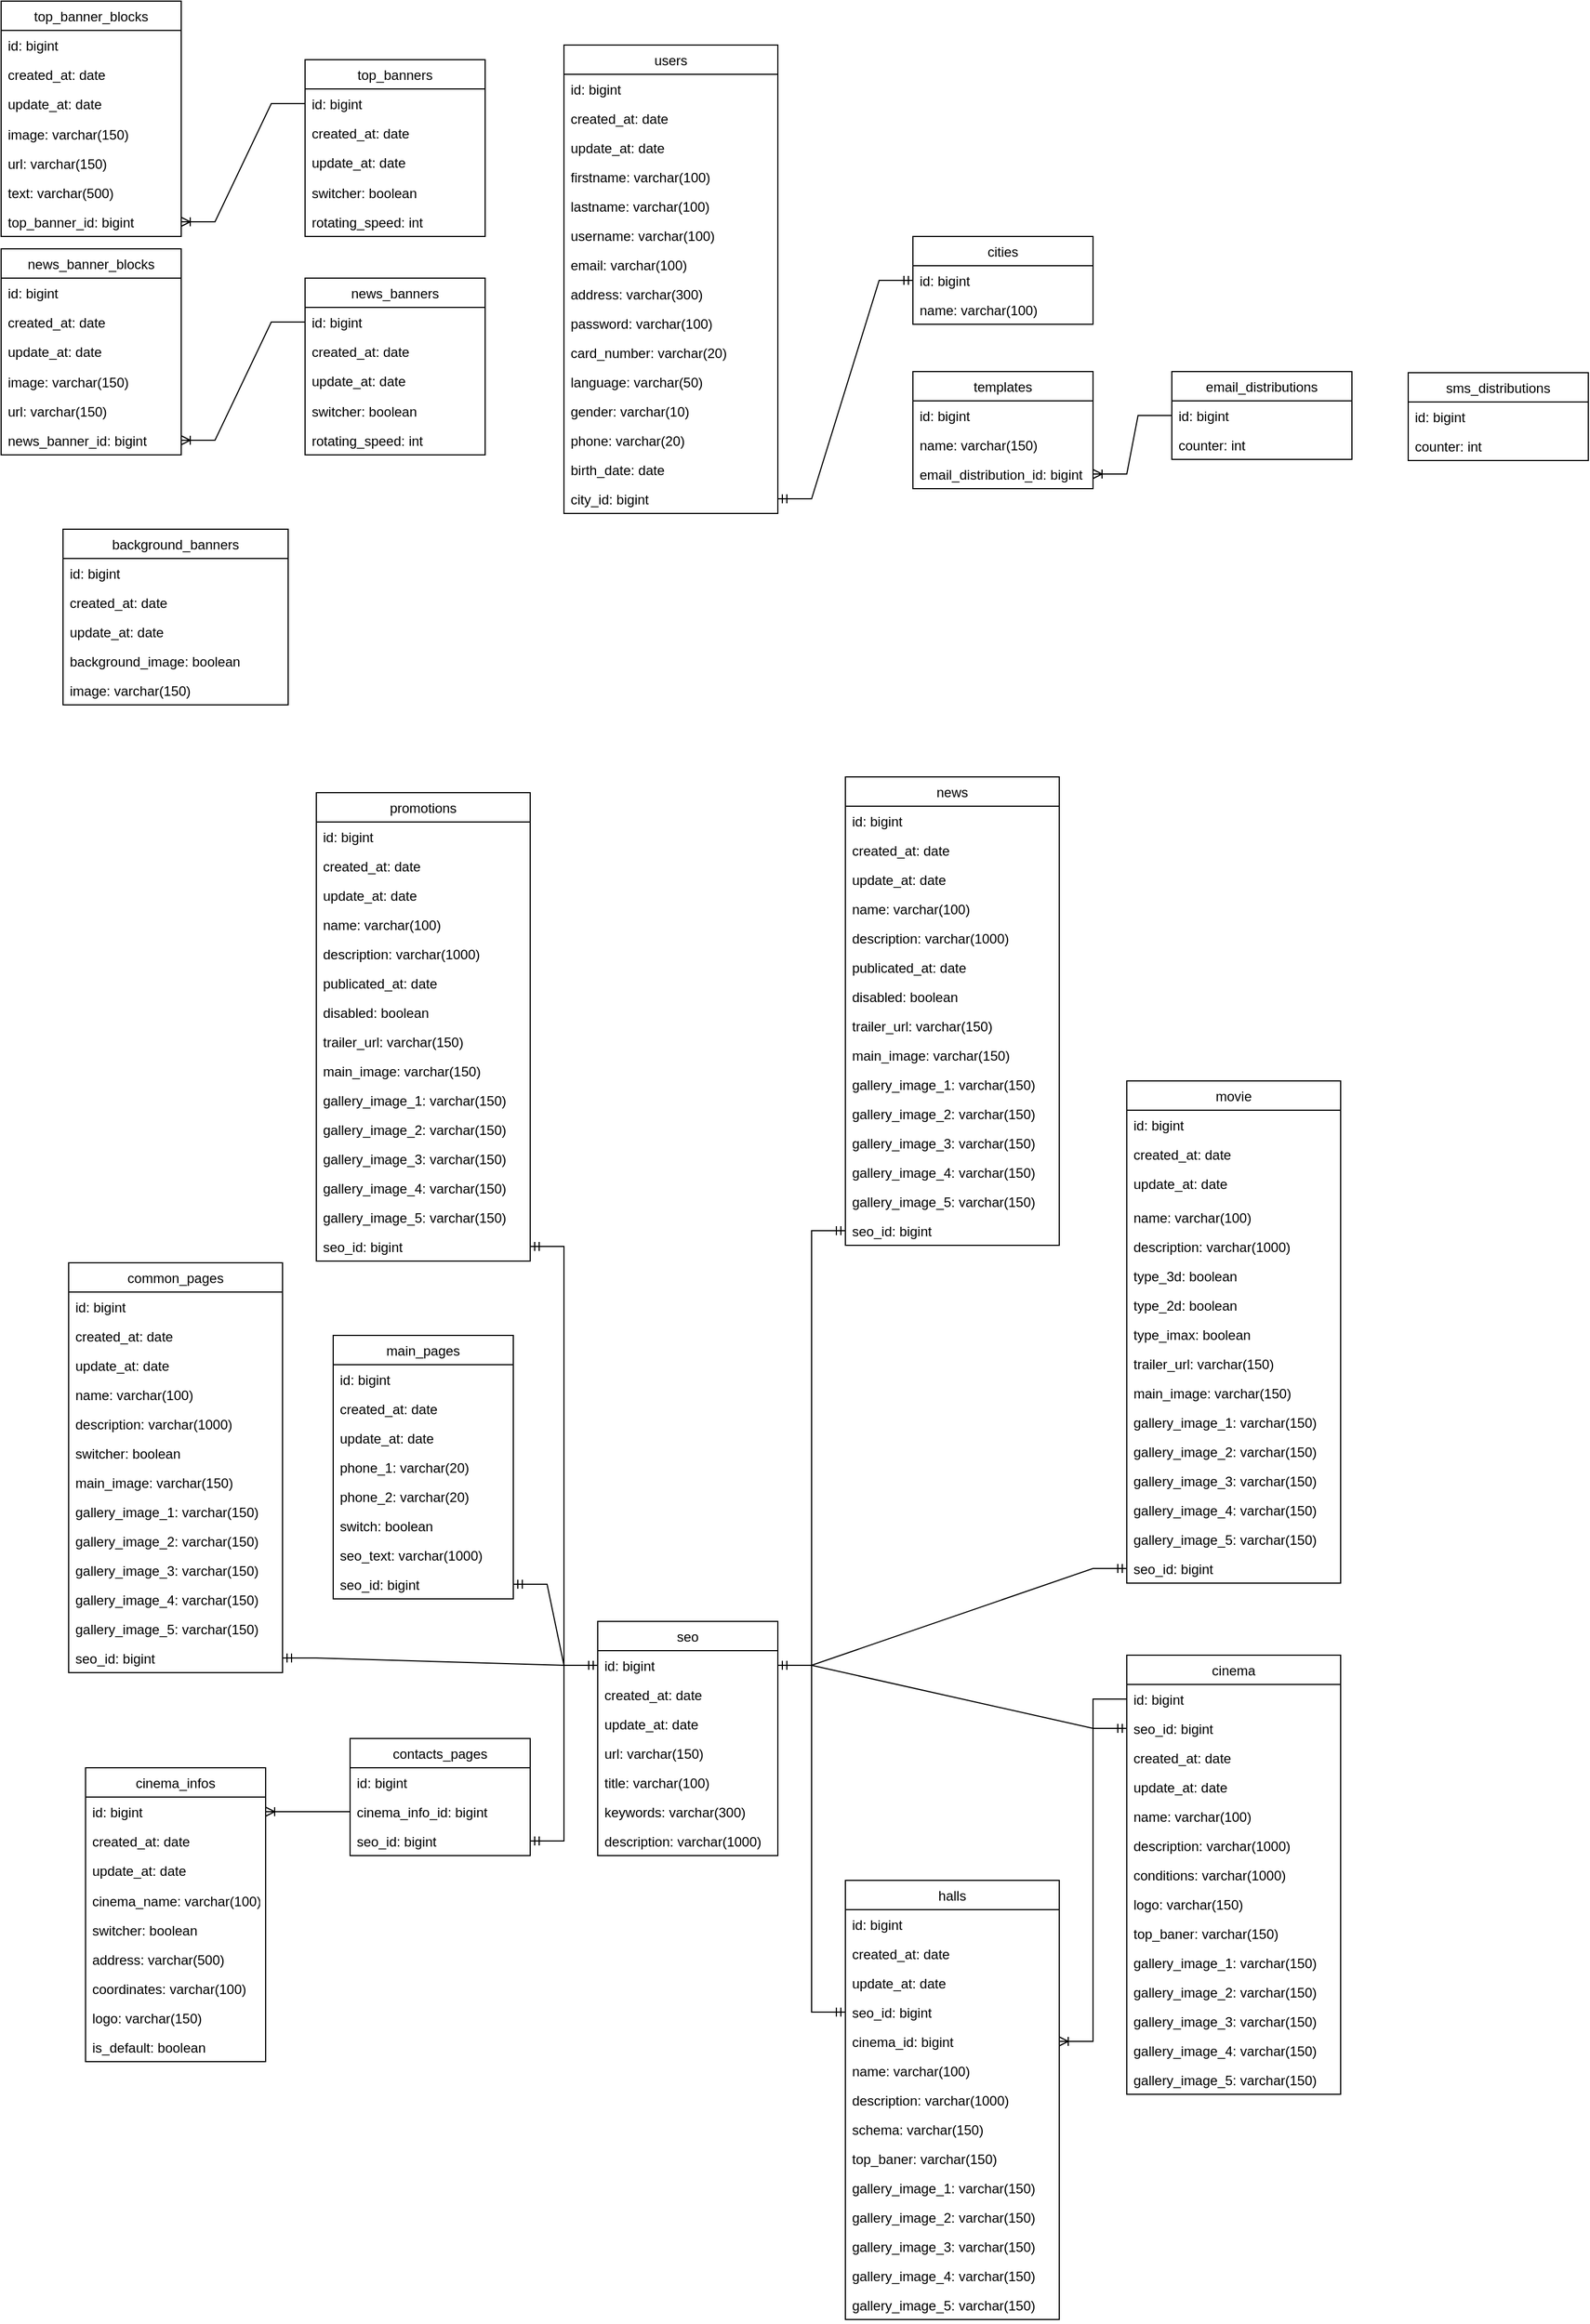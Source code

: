 <mxfile version="20.8.23" type="github">
  <diagram name="Страница 1" id="cjMYpXDU1neyWdPNXTYv">
    <mxGraphModel dx="2261" dy="1931" grid="1" gridSize="10" guides="1" tooltips="1" connect="1" arrows="1" fold="1" page="1" pageScale="1" pageWidth="827" pageHeight="1169" math="0" shadow="0">
      <root>
        <mxCell id="0" />
        <mxCell id="1" parent="0" />
        <mxCell id="Jq3GByXrrjIzkIwr-Jsl-181" value="users" style="swimlane;fontStyle=0;childLayout=stackLayout;horizontal=1;startSize=26;fillColor=none;horizontalStack=0;resizeParent=1;resizeParentMax=0;resizeLast=0;collapsible=1;marginBottom=0;" parent="1" vertex="1">
          <mxGeometry x="-100" y="-1030" width="190" height="416" as="geometry" />
        </mxCell>
        <mxCell id="Jq3GByXrrjIzkIwr-Jsl-182" value="id: bigint" style="text;strokeColor=none;fillColor=none;align=left;verticalAlign=top;spacingLeft=4;spacingRight=4;overflow=hidden;rotatable=0;points=[[0,0.5],[1,0.5]];portConstraint=eastwest;" parent="Jq3GByXrrjIzkIwr-Jsl-181" vertex="1">
          <mxGeometry y="26" width="190" height="26" as="geometry" />
        </mxCell>
        <mxCell id="Jq3GByXrrjIzkIwr-Jsl-195" value="created_at: date" style="text;strokeColor=none;fillColor=none;align=left;verticalAlign=top;spacingLeft=4;spacingRight=4;overflow=hidden;rotatable=0;points=[[0,0.5],[1,0.5]];portConstraint=eastwest;" parent="Jq3GByXrrjIzkIwr-Jsl-181" vertex="1">
          <mxGeometry y="52" width="190" height="26" as="geometry" />
        </mxCell>
        <mxCell id="2R-Qpun8SqBzLlmadvIL-1" value="update_at: date" style="text;strokeColor=none;fillColor=none;align=left;verticalAlign=top;spacingLeft=4;spacingRight=4;overflow=hidden;rotatable=0;points=[[0,0.5],[1,0.5]];portConstraint=eastwest;" parent="Jq3GByXrrjIzkIwr-Jsl-181" vertex="1">
          <mxGeometry y="78" width="190" height="26" as="geometry" />
        </mxCell>
        <mxCell id="Jq3GByXrrjIzkIwr-Jsl-183" value="firstname: varchar(100)" style="text;strokeColor=none;fillColor=none;align=left;verticalAlign=top;spacingLeft=4;spacingRight=4;overflow=hidden;rotatable=0;points=[[0,0.5],[1,0.5]];portConstraint=eastwest;" parent="Jq3GByXrrjIzkIwr-Jsl-181" vertex="1">
          <mxGeometry y="104" width="190" height="26" as="geometry" />
        </mxCell>
        <mxCell id="Jq3GByXrrjIzkIwr-Jsl-196" value="lastname: varchar(100)" style="text;strokeColor=none;fillColor=none;align=left;verticalAlign=top;spacingLeft=4;spacingRight=4;overflow=hidden;rotatable=0;points=[[0,0.5],[1,0.5]];portConstraint=eastwest;" parent="Jq3GByXrrjIzkIwr-Jsl-181" vertex="1">
          <mxGeometry y="130" width="190" height="26" as="geometry" />
        </mxCell>
        <mxCell id="Jq3GByXrrjIzkIwr-Jsl-197" value="username: varchar(100)" style="text;strokeColor=none;fillColor=none;align=left;verticalAlign=top;spacingLeft=4;spacingRight=4;overflow=hidden;rotatable=0;points=[[0,0.5],[1,0.5]];portConstraint=eastwest;" parent="Jq3GByXrrjIzkIwr-Jsl-181" vertex="1">
          <mxGeometry y="156" width="190" height="26" as="geometry" />
        </mxCell>
        <mxCell id="Jq3GByXrrjIzkIwr-Jsl-198" value="email: varchar(100)" style="text;strokeColor=none;fillColor=none;align=left;verticalAlign=top;spacingLeft=4;spacingRight=4;overflow=hidden;rotatable=0;points=[[0,0.5],[1,0.5]];portConstraint=eastwest;" parent="Jq3GByXrrjIzkIwr-Jsl-181" vertex="1">
          <mxGeometry y="182" width="190" height="26" as="geometry" />
        </mxCell>
        <mxCell id="Jq3GByXrrjIzkIwr-Jsl-199" value="address: varchar(300)" style="text;strokeColor=none;fillColor=none;align=left;verticalAlign=top;spacingLeft=4;spacingRight=4;overflow=hidden;rotatable=0;points=[[0,0.5],[1,0.5]];portConstraint=eastwest;" parent="Jq3GByXrrjIzkIwr-Jsl-181" vertex="1">
          <mxGeometry y="208" width="190" height="26" as="geometry" />
        </mxCell>
        <mxCell id="Jq3GByXrrjIzkIwr-Jsl-201" value="password: varchar(100)" style="text;strokeColor=none;fillColor=none;align=left;verticalAlign=top;spacingLeft=4;spacingRight=4;overflow=hidden;rotatable=0;points=[[0,0.5],[1,0.5]];portConstraint=eastwest;" parent="Jq3GByXrrjIzkIwr-Jsl-181" vertex="1">
          <mxGeometry y="234" width="190" height="26" as="geometry" />
        </mxCell>
        <mxCell id="Jq3GByXrrjIzkIwr-Jsl-202" value="card_number: varchar(20)" style="text;strokeColor=none;fillColor=none;align=left;verticalAlign=top;spacingLeft=4;spacingRight=4;overflow=hidden;rotatable=0;points=[[0,0.5],[1,0.5]];portConstraint=eastwest;" parent="Jq3GByXrrjIzkIwr-Jsl-181" vertex="1">
          <mxGeometry y="260" width="190" height="26" as="geometry" />
        </mxCell>
        <mxCell id="Jq3GByXrrjIzkIwr-Jsl-185" value="language: varchar(50)" style="text;strokeColor=none;fillColor=none;align=left;verticalAlign=top;spacingLeft=4;spacingRight=4;overflow=hidden;rotatable=0;points=[[0,0.5],[1,0.5]];portConstraint=eastwest;" parent="Jq3GByXrrjIzkIwr-Jsl-181" vertex="1">
          <mxGeometry y="286" width="190" height="26" as="geometry" />
        </mxCell>
        <mxCell id="Jq3GByXrrjIzkIwr-Jsl-203" value="gender: varchar(10)" style="text;strokeColor=none;fillColor=none;align=left;verticalAlign=top;spacingLeft=4;spacingRight=4;overflow=hidden;rotatable=0;points=[[0,0.5],[1,0.5]];portConstraint=eastwest;" parent="Jq3GByXrrjIzkIwr-Jsl-181" vertex="1">
          <mxGeometry y="312" width="190" height="26" as="geometry" />
        </mxCell>
        <mxCell id="Jq3GByXrrjIzkIwr-Jsl-207" value="phone: varchar(20)" style="text;strokeColor=none;fillColor=none;align=left;verticalAlign=top;spacingLeft=4;spacingRight=4;overflow=hidden;rotatable=0;points=[[0,0.5],[1,0.5]];portConstraint=eastwest;" parent="Jq3GByXrrjIzkIwr-Jsl-181" vertex="1">
          <mxGeometry y="338" width="190" height="26" as="geometry" />
        </mxCell>
        <mxCell id="Jq3GByXrrjIzkIwr-Jsl-204" value="birth_date: date" style="text;strokeColor=none;fillColor=none;align=left;verticalAlign=top;spacingLeft=4;spacingRight=4;overflow=hidden;rotatable=0;points=[[0,0.5],[1,0.5]];portConstraint=eastwest;" parent="Jq3GByXrrjIzkIwr-Jsl-181" vertex="1">
          <mxGeometry y="364" width="190" height="26" as="geometry" />
        </mxCell>
        <mxCell id="y_SN-NrmRVWr8R5dMq1--222" value="city_id: bigint" style="text;strokeColor=none;fillColor=none;align=left;verticalAlign=top;spacingLeft=4;spacingRight=4;overflow=hidden;rotatable=0;points=[[0,0.5],[1,0.5]];portConstraint=eastwest;" parent="Jq3GByXrrjIzkIwr-Jsl-181" vertex="1">
          <mxGeometry y="390" width="190" height="26" as="geometry" />
        </mxCell>
        <mxCell id="Jq3GByXrrjIzkIwr-Jsl-211" value="top_banners" style="swimlane;fontStyle=0;childLayout=stackLayout;horizontal=1;startSize=26;fillColor=none;horizontalStack=0;resizeParent=1;resizeParentMax=0;resizeLast=0;collapsible=1;marginBottom=0;" parent="1" vertex="1">
          <mxGeometry x="-330" y="-1017" width="160" height="157" as="geometry" />
        </mxCell>
        <mxCell id="Jq3GByXrrjIzkIwr-Jsl-212" value="id: bigint" style="text;strokeColor=none;fillColor=none;align=left;verticalAlign=top;spacingLeft=4;spacingRight=4;overflow=hidden;rotatable=0;points=[[0,0.5],[1,0.5]];portConstraint=eastwest;" parent="Jq3GByXrrjIzkIwr-Jsl-211" vertex="1">
          <mxGeometry y="26" width="160" height="26" as="geometry" />
        </mxCell>
        <mxCell id="2R-Qpun8SqBzLlmadvIL-46" value="created_at: date" style="text;strokeColor=none;fillColor=none;align=left;verticalAlign=top;spacingLeft=4;spacingRight=4;overflow=hidden;rotatable=0;points=[[0,0.5],[1,0.5]];portConstraint=eastwest;" parent="Jq3GByXrrjIzkIwr-Jsl-211" vertex="1">
          <mxGeometry y="52" width="160" height="26" as="geometry" />
        </mxCell>
        <mxCell id="2R-Qpun8SqBzLlmadvIL-47" value="update_at: date" style="text;strokeColor=none;fillColor=none;align=left;verticalAlign=top;spacingLeft=4;spacingRight=4;overflow=hidden;rotatable=0;points=[[0,0.5],[1,0.5]];portConstraint=eastwest;" parent="Jq3GByXrrjIzkIwr-Jsl-211" vertex="1">
          <mxGeometry y="78" width="160" height="27" as="geometry" />
        </mxCell>
        <mxCell id="Jq3GByXrrjIzkIwr-Jsl-220" value="switcher: boolean" style="text;strokeColor=none;fillColor=none;align=left;verticalAlign=top;spacingLeft=4;spacingRight=4;overflow=hidden;rotatable=0;points=[[0,0.5],[1,0.5]];portConstraint=eastwest;" parent="Jq3GByXrrjIzkIwr-Jsl-211" vertex="1">
          <mxGeometry y="105" width="160" height="26" as="geometry" />
        </mxCell>
        <mxCell id="Jq3GByXrrjIzkIwr-Jsl-242" value="rotating_speed: int" style="text;strokeColor=none;fillColor=none;align=left;verticalAlign=top;spacingLeft=4;spacingRight=4;overflow=hidden;rotatable=0;points=[[0,0.5],[1,0.5]];portConstraint=eastwest;" parent="Jq3GByXrrjIzkIwr-Jsl-211" vertex="1">
          <mxGeometry y="131" width="160" height="26" as="geometry" />
        </mxCell>
        <mxCell id="Jq3GByXrrjIzkIwr-Jsl-225" value="news_banner_blocks" style="swimlane;fontStyle=0;childLayout=stackLayout;horizontal=1;startSize=26;fillColor=none;horizontalStack=0;resizeParent=1;resizeParentMax=0;resizeLast=0;collapsible=1;marginBottom=0;" parent="1" vertex="1">
          <mxGeometry x="-600" y="-849" width="160" height="183" as="geometry" />
        </mxCell>
        <mxCell id="Jq3GByXrrjIzkIwr-Jsl-226" value="id: bigint" style="text;strokeColor=none;fillColor=none;align=left;verticalAlign=top;spacingLeft=4;spacingRight=4;overflow=hidden;rotatable=0;points=[[0,0.5],[1,0.5]];portConstraint=eastwest;" parent="Jq3GByXrrjIzkIwr-Jsl-225" vertex="1">
          <mxGeometry y="26" width="160" height="26" as="geometry" />
        </mxCell>
        <mxCell id="znuJMBa7BYWjm6XvpJXz-3" value="created_at: date" style="text;strokeColor=none;fillColor=none;align=left;verticalAlign=top;spacingLeft=4;spacingRight=4;overflow=hidden;rotatable=0;points=[[0,0.5],[1,0.5]];portConstraint=eastwest;" vertex="1" parent="Jq3GByXrrjIzkIwr-Jsl-225">
          <mxGeometry y="52" width="160" height="26" as="geometry" />
        </mxCell>
        <mxCell id="znuJMBa7BYWjm6XvpJXz-4" value="update_at: date" style="text;strokeColor=none;fillColor=none;align=left;verticalAlign=top;spacingLeft=4;spacingRight=4;overflow=hidden;rotatable=0;points=[[0,0.5],[1,0.5]];portConstraint=eastwest;" vertex="1" parent="Jq3GByXrrjIzkIwr-Jsl-225">
          <mxGeometry y="78" width="160" height="27" as="geometry" />
        </mxCell>
        <mxCell id="Jq3GByXrrjIzkIwr-Jsl-230" value="image: varchar(150)" style="text;strokeColor=none;fillColor=none;align=left;verticalAlign=top;spacingLeft=4;spacingRight=4;overflow=hidden;rotatable=0;points=[[0,0.5],[1,0.5]];portConstraint=eastwest;" parent="Jq3GByXrrjIzkIwr-Jsl-225" vertex="1">
          <mxGeometry y="105" width="160" height="26" as="geometry" />
        </mxCell>
        <mxCell id="Jq3GByXrrjIzkIwr-Jsl-229" value="url: varchar(150)" style="text;strokeColor=none;fillColor=none;align=left;verticalAlign=top;spacingLeft=4;spacingRight=4;overflow=hidden;rotatable=0;points=[[0,0.5],[1,0.5]];portConstraint=eastwest;" parent="Jq3GByXrrjIzkIwr-Jsl-225" vertex="1">
          <mxGeometry y="131" width="160" height="26" as="geometry" />
        </mxCell>
        <mxCell id="y_SN-NrmRVWr8R5dMq1--432" value="news_banner_id: bigint" style="text;strokeColor=none;fillColor=none;align=left;verticalAlign=top;spacingLeft=4;spacingRight=4;overflow=hidden;rotatable=0;points=[[0,0.5],[1,0.5]];portConstraint=eastwest;" parent="Jq3GByXrrjIzkIwr-Jsl-225" vertex="1">
          <mxGeometry y="157" width="160" height="26" as="geometry" />
        </mxCell>
        <mxCell id="Jq3GByXrrjIzkIwr-Jsl-234" value="background_banners" style="swimlane;fontStyle=0;childLayout=stackLayout;horizontal=1;startSize=26;fillColor=none;horizontalStack=0;resizeParent=1;resizeParentMax=0;resizeLast=0;collapsible=1;marginBottom=0;" parent="1" vertex="1">
          <mxGeometry x="-545" y="-600" width="200" height="156" as="geometry" />
        </mxCell>
        <mxCell id="Jq3GByXrrjIzkIwr-Jsl-235" value="id: bigint" style="text;strokeColor=none;fillColor=none;align=left;verticalAlign=top;spacingLeft=4;spacingRight=4;overflow=hidden;rotatable=0;points=[[0,0.5],[1,0.5]];portConstraint=eastwest;" parent="Jq3GByXrrjIzkIwr-Jsl-234" vertex="1">
          <mxGeometry y="26" width="200" height="26" as="geometry" />
        </mxCell>
        <mxCell id="2R-Qpun8SqBzLlmadvIL-6" value="created_at: date" style="text;strokeColor=none;fillColor=none;align=left;verticalAlign=top;spacingLeft=4;spacingRight=4;overflow=hidden;rotatable=0;points=[[0,0.5],[1,0.5]];portConstraint=eastwest;" parent="Jq3GByXrrjIzkIwr-Jsl-234" vertex="1">
          <mxGeometry y="52" width="200" height="26" as="geometry" />
        </mxCell>
        <mxCell id="2R-Qpun8SqBzLlmadvIL-7" value="update_at: date" style="text;strokeColor=none;fillColor=none;align=left;verticalAlign=top;spacingLeft=4;spacingRight=4;overflow=hidden;rotatable=0;points=[[0,0.5],[1,0.5]];portConstraint=eastwest;" parent="Jq3GByXrrjIzkIwr-Jsl-234" vertex="1">
          <mxGeometry y="78" width="200" height="26" as="geometry" />
        </mxCell>
        <mxCell id="Jq3GByXrrjIzkIwr-Jsl-236" value="background_image: boolean" style="text;strokeColor=none;fillColor=none;align=left;verticalAlign=top;spacingLeft=4;spacingRight=4;overflow=hidden;rotatable=0;points=[[0,0.5],[1,0.5]];portConstraint=eastwest;" parent="Jq3GByXrrjIzkIwr-Jsl-234" vertex="1">
          <mxGeometry y="104" width="200" height="26" as="geometry" />
        </mxCell>
        <mxCell id="Jq3GByXrrjIzkIwr-Jsl-239" value="image: varchar(150)" style="text;strokeColor=none;fillColor=none;align=left;verticalAlign=top;spacingLeft=4;spacingRight=4;overflow=hidden;rotatable=0;points=[[0,0.5],[1,0.5]];portConstraint=eastwest;" parent="Jq3GByXrrjIzkIwr-Jsl-234" vertex="1">
          <mxGeometry y="130" width="200" height="26" as="geometry" />
        </mxCell>
        <mxCell id="y_SN-NrmRVWr8R5dMq1--215" value="cities" style="swimlane;fontStyle=0;childLayout=stackLayout;horizontal=1;startSize=26;fillColor=none;horizontalStack=0;resizeParent=1;resizeParentMax=0;resizeLast=0;collapsible=1;marginBottom=0;" parent="1" vertex="1">
          <mxGeometry x="210" y="-860" width="160" height="78" as="geometry" />
        </mxCell>
        <mxCell id="y_SN-NrmRVWr8R5dMq1--216" value="id: bigint" style="text;strokeColor=none;fillColor=none;align=left;verticalAlign=top;spacingLeft=4;spacingRight=4;overflow=hidden;rotatable=0;points=[[0,0.5],[1,0.5]];portConstraint=eastwest;" parent="y_SN-NrmRVWr8R5dMq1--215" vertex="1">
          <mxGeometry y="26" width="160" height="26" as="geometry" />
        </mxCell>
        <mxCell id="y_SN-NrmRVWr8R5dMq1--217" value="name: varchar(100)" style="text;strokeColor=none;fillColor=none;align=left;verticalAlign=top;spacingLeft=4;spacingRight=4;overflow=hidden;rotatable=0;points=[[0,0.5],[1,0.5]];portConstraint=eastwest;" parent="y_SN-NrmRVWr8R5dMq1--215" vertex="1">
          <mxGeometry y="52" width="160" height="26" as="geometry" />
        </mxCell>
        <mxCell id="y_SN-NrmRVWr8R5dMq1--221" value="" style="edgeStyle=entityRelationEdgeStyle;fontSize=12;html=1;endArrow=ERmandOne;startArrow=ERmandOne;rounded=0;exitX=0;exitY=0.5;exitDx=0;exitDy=0;entryX=1;entryY=0.5;entryDx=0;entryDy=0;" parent="1" source="y_SN-NrmRVWr8R5dMq1--216" target="y_SN-NrmRVWr8R5dMq1--222" edge="1">
          <mxGeometry width="100" height="100" relative="1" as="geometry">
            <mxPoint x="365" y="-940" as="sourcePoint" />
            <mxPoint x="140" y="-880" as="targetPoint" />
          </mxGeometry>
        </mxCell>
        <mxCell id="y_SN-NrmRVWr8R5dMq1--223" value="email_distributions" style="swimlane;fontStyle=0;childLayout=stackLayout;horizontal=1;startSize=26;fillColor=none;horizontalStack=0;resizeParent=1;resizeParentMax=0;resizeLast=0;collapsible=1;marginBottom=0;" parent="1" vertex="1">
          <mxGeometry x="440" y="-740" width="160" height="78" as="geometry" />
        </mxCell>
        <mxCell id="y_SN-NrmRVWr8R5dMq1--224" value="id: bigint" style="text;strokeColor=none;fillColor=none;align=left;verticalAlign=top;spacingLeft=4;spacingRight=4;overflow=hidden;rotatable=0;points=[[0,0.5],[1,0.5]];portConstraint=eastwest;" parent="y_SN-NrmRVWr8R5dMq1--223" vertex="1">
          <mxGeometry y="26" width="160" height="26" as="geometry" />
        </mxCell>
        <mxCell id="y_SN-NrmRVWr8R5dMq1--225" value="counter: int" style="text;strokeColor=none;fillColor=none;align=left;verticalAlign=top;spacingLeft=4;spacingRight=4;overflow=hidden;rotatable=0;points=[[0,0.5],[1,0.5]];portConstraint=eastwest;" parent="y_SN-NrmRVWr8R5dMq1--223" vertex="1">
          <mxGeometry y="52" width="160" height="26" as="geometry" />
        </mxCell>
        <mxCell id="y_SN-NrmRVWr8R5dMq1--226" value="sms_distributions" style="swimlane;fontStyle=0;childLayout=stackLayout;horizontal=1;startSize=26;fillColor=none;horizontalStack=0;resizeParent=1;resizeParentMax=0;resizeLast=0;collapsible=1;marginBottom=0;" parent="1" vertex="1">
          <mxGeometry x="650" y="-739" width="160" height="78" as="geometry" />
        </mxCell>
        <mxCell id="y_SN-NrmRVWr8R5dMq1--227" value="id: bigint" style="text;strokeColor=none;fillColor=none;align=left;verticalAlign=top;spacingLeft=4;spacingRight=4;overflow=hidden;rotatable=0;points=[[0,0.5],[1,0.5]];portConstraint=eastwest;" parent="y_SN-NrmRVWr8R5dMq1--226" vertex="1">
          <mxGeometry y="26" width="160" height="26" as="geometry" />
        </mxCell>
        <mxCell id="y_SN-NrmRVWr8R5dMq1--228" value="counter: int" style="text;strokeColor=none;fillColor=none;align=left;verticalAlign=top;spacingLeft=4;spacingRight=4;overflow=hidden;rotatable=0;points=[[0,0.5],[1,0.5]];portConstraint=eastwest;" parent="y_SN-NrmRVWr8R5dMq1--226" vertex="1">
          <mxGeometry y="52" width="160" height="26" as="geometry" />
        </mxCell>
        <mxCell id="y_SN-NrmRVWr8R5dMq1--237" value="movie" style="swimlane;fontStyle=0;childLayout=stackLayout;horizontal=1;startSize=26;fillColor=none;horizontalStack=0;resizeParent=1;resizeParentMax=0;resizeLast=0;collapsible=1;marginBottom=0;" parent="1" vertex="1">
          <mxGeometry x="400" y="-110" width="190" height="446" as="geometry" />
        </mxCell>
        <mxCell id="y_SN-NrmRVWr8R5dMq1--238" value="id: bigint" style="text;strokeColor=none;fillColor=none;align=left;verticalAlign=top;spacingLeft=4;spacingRight=4;overflow=hidden;rotatable=0;points=[[0,0.5],[1,0.5]];portConstraint=eastwest;" parent="y_SN-NrmRVWr8R5dMq1--237" vertex="1">
          <mxGeometry y="26" width="190" height="26" as="geometry" />
        </mxCell>
        <mxCell id="2R-Qpun8SqBzLlmadvIL-24" value="created_at: date" style="text;strokeColor=none;fillColor=none;align=left;verticalAlign=top;spacingLeft=4;spacingRight=4;overflow=hidden;rotatable=0;points=[[0,0.5],[1,0.5]];portConstraint=eastwest;" parent="y_SN-NrmRVWr8R5dMq1--237" vertex="1">
          <mxGeometry y="52" width="190" height="26" as="geometry" />
        </mxCell>
        <mxCell id="2R-Qpun8SqBzLlmadvIL-25" value="update_at: date" style="text;strokeColor=none;fillColor=none;align=left;verticalAlign=top;spacingLeft=4;spacingRight=4;overflow=hidden;rotatable=0;points=[[0,0.5],[1,0.5]];portConstraint=eastwest;" parent="y_SN-NrmRVWr8R5dMq1--237" vertex="1">
          <mxGeometry y="78" width="190" height="30" as="geometry" />
        </mxCell>
        <mxCell id="y_SN-NrmRVWr8R5dMq1--239" value="name: varchar(100)" style="text;strokeColor=none;fillColor=none;align=left;verticalAlign=top;spacingLeft=4;spacingRight=4;overflow=hidden;rotatable=0;points=[[0,0.5],[1,0.5]];portConstraint=eastwest;" parent="y_SN-NrmRVWr8R5dMq1--237" vertex="1">
          <mxGeometry y="108" width="190" height="26" as="geometry" />
        </mxCell>
        <mxCell id="y_SN-NrmRVWr8R5dMq1--240" value="description: varchar(1000)" style="text;strokeColor=none;fillColor=none;align=left;verticalAlign=top;spacingLeft=4;spacingRight=4;overflow=hidden;rotatable=0;points=[[0,0.5],[1,0.5]];portConstraint=eastwest;" parent="y_SN-NrmRVWr8R5dMq1--237" vertex="1">
          <mxGeometry y="134" width="190" height="26" as="geometry" />
        </mxCell>
        <mxCell id="y_SN-NrmRVWr8R5dMq1--242" value="type_3d: boolean" style="text;strokeColor=none;fillColor=none;align=left;verticalAlign=top;spacingLeft=4;spacingRight=4;overflow=hidden;rotatable=0;points=[[0,0.5],[1,0.5]];portConstraint=eastwest;" parent="y_SN-NrmRVWr8R5dMq1--237" vertex="1">
          <mxGeometry y="160" width="190" height="26" as="geometry" />
        </mxCell>
        <mxCell id="y_SN-NrmRVWr8R5dMq1--243" value="type_2d: boolean" style="text;strokeColor=none;fillColor=none;align=left;verticalAlign=top;spacingLeft=4;spacingRight=4;overflow=hidden;rotatable=0;points=[[0,0.5],[1,0.5]];portConstraint=eastwest;" parent="y_SN-NrmRVWr8R5dMq1--237" vertex="1">
          <mxGeometry y="186" width="190" height="26" as="geometry" />
        </mxCell>
        <mxCell id="y_SN-NrmRVWr8R5dMq1--244" value="type_imax: boolean" style="text;strokeColor=none;fillColor=none;align=left;verticalAlign=top;spacingLeft=4;spacingRight=4;overflow=hidden;rotatable=0;points=[[0,0.5],[1,0.5]];portConstraint=eastwest;" parent="y_SN-NrmRVWr8R5dMq1--237" vertex="1">
          <mxGeometry y="212" width="190" height="26" as="geometry" />
        </mxCell>
        <mxCell id="y_SN-NrmRVWr8R5dMq1--241" value="trailer_url: varchar(150)" style="text;strokeColor=none;fillColor=none;align=left;verticalAlign=top;spacingLeft=4;spacingRight=4;overflow=hidden;rotatable=0;points=[[0,0.5],[1,0.5]];portConstraint=eastwest;" parent="y_SN-NrmRVWr8R5dMq1--237" vertex="1">
          <mxGeometry y="238" width="190" height="26" as="geometry" />
        </mxCell>
        <mxCell id="y_SN-NrmRVWr8R5dMq1--245" value="main_image: varchar(150)" style="text;strokeColor=none;fillColor=none;align=left;verticalAlign=top;spacingLeft=4;spacingRight=4;overflow=hidden;rotatable=0;points=[[0,0.5],[1,0.5]];portConstraint=eastwest;" parent="y_SN-NrmRVWr8R5dMq1--237" vertex="1">
          <mxGeometry y="264" width="190" height="26" as="geometry" />
        </mxCell>
        <mxCell id="y_SN-NrmRVWr8R5dMq1--412" value="gallery_image_1: varchar(150)" style="text;strokeColor=none;fillColor=none;align=left;verticalAlign=top;spacingLeft=4;spacingRight=4;overflow=hidden;rotatable=0;points=[[0,0.5],[1,0.5]];portConstraint=eastwest;" parent="y_SN-NrmRVWr8R5dMq1--237" vertex="1">
          <mxGeometry y="290" width="190" height="26" as="geometry" />
        </mxCell>
        <mxCell id="y_SN-NrmRVWr8R5dMq1--413" value="gallery_image_2: varchar(150)" style="text;strokeColor=none;fillColor=none;align=left;verticalAlign=top;spacingLeft=4;spacingRight=4;overflow=hidden;rotatable=0;points=[[0,0.5],[1,0.5]];portConstraint=eastwest;" parent="y_SN-NrmRVWr8R5dMq1--237" vertex="1">
          <mxGeometry y="316" width="190" height="26" as="geometry" />
        </mxCell>
        <mxCell id="y_SN-NrmRVWr8R5dMq1--414" value="gallery_image_3: varchar(150)" style="text;strokeColor=none;fillColor=none;align=left;verticalAlign=top;spacingLeft=4;spacingRight=4;overflow=hidden;rotatable=0;points=[[0,0.5],[1,0.5]];portConstraint=eastwest;" parent="y_SN-NrmRVWr8R5dMq1--237" vertex="1">
          <mxGeometry y="342" width="190" height="26" as="geometry" />
        </mxCell>
        <mxCell id="y_SN-NrmRVWr8R5dMq1--415" value="gallery_image_4: varchar(150)" style="text;strokeColor=none;fillColor=none;align=left;verticalAlign=top;spacingLeft=4;spacingRight=4;overflow=hidden;rotatable=0;points=[[0,0.5],[1,0.5]];portConstraint=eastwest;" parent="y_SN-NrmRVWr8R5dMq1--237" vertex="1">
          <mxGeometry y="368" width="190" height="26" as="geometry" />
        </mxCell>
        <mxCell id="y_SN-NrmRVWr8R5dMq1--416" value="gallery_image_5: varchar(150)" style="text;strokeColor=none;fillColor=none;align=left;verticalAlign=top;spacingLeft=4;spacingRight=4;overflow=hidden;rotatable=0;points=[[0,0.5],[1,0.5]];portConstraint=eastwest;" parent="y_SN-NrmRVWr8R5dMq1--237" vertex="1">
          <mxGeometry y="394" width="190" height="26" as="geometry" />
        </mxCell>
        <mxCell id="y_SN-NrmRVWr8R5dMq1--246" value="seo_id: bigint" style="text;strokeColor=none;fillColor=none;align=left;verticalAlign=top;spacingLeft=4;spacingRight=4;overflow=hidden;rotatable=0;points=[[0,0.5],[1,0.5]];portConstraint=eastwest;" parent="y_SN-NrmRVWr8R5dMq1--237" vertex="1">
          <mxGeometry y="420" width="190" height="26" as="geometry" />
        </mxCell>
        <mxCell id="y_SN-NrmRVWr8R5dMq1--247" value="seo" style="swimlane;fontStyle=0;childLayout=stackLayout;horizontal=1;startSize=26;fillColor=none;horizontalStack=0;resizeParent=1;resizeParentMax=0;resizeLast=0;collapsible=1;marginBottom=0;" parent="1" vertex="1">
          <mxGeometry x="-70" y="370" width="160" height="208" as="geometry" />
        </mxCell>
        <mxCell id="y_SN-NrmRVWr8R5dMq1--248" value="id: bigint" style="text;strokeColor=none;fillColor=none;align=left;verticalAlign=top;spacingLeft=4;spacingRight=4;overflow=hidden;rotatable=0;points=[[0,0.5],[1,0.5]];portConstraint=eastwest;" parent="y_SN-NrmRVWr8R5dMq1--247" vertex="1">
          <mxGeometry y="26" width="160" height="26" as="geometry" />
        </mxCell>
        <mxCell id="2R-Qpun8SqBzLlmadvIL-10" value="created_at: date" style="text;strokeColor=none;fillColor=none;align=left;verticalAlign=top;spacingLeft=4;spacingRight=4;overflow=hidden;rotatable=0;points=[[0,0.5],[1,0.5]];portConstraint=eastwest;" parent="y_SN-NrmRVWr8R5dMq1--247" vertex="1">
          <mxGeometry y="52" width="160" height="26" as="geometry" />
        </mxCell>
        <mxCell id="2R-Qpun8SqBzLlmadvIL-11" value="update_at: date" style="text;strokeColor=none;fillColor=none;align=left;verticalAlign=top;spacingLeft=4;spacingRight=4;overflow=hidden;rotatable=0;points=[[0,0.5],[1,0.5]];portConstraint=eastwest;" parent="y_SN-NrmRVWr8R5dMq1--247" vertex="1">
          <mxGeometry y="78" width="160" height="26" as="geometry" />
        </mxCell>
        <mxCell id="y_SN-NrmRVWr8R5dMq1--249" value="url: varchar(150)" style="text;strokeColor=none;fillColor=none;align=left;verticalAlign=top;spacingLeft=4;spacingRight=4;overflow=hidden;rotatable=0;points=[[0,0.5],[1,0.5]];portConstraint=eastwest;" parent="y_SN-NrmRVWr8R5dMq1--247" vertex="1">
          <mxGeometry y="104" width="160" height="26" as="geometry" />
        </mxCell>
        <mxCell id="y_SN-NrmRVWr8R5dMq1--250" value="title: varchar(100)" style="text;strokeColor=none;fillColor=none;align=left;verticalAlign=top;spacingLeft=4;spacingRight=4;overflow=hidden;rotatable=0;points=[[0,0.5],[1,0.5]];portConstraint=eastwest;" parent="y_SN-NrmRVWr8R5dMq1--247" vertex="1">
          <mxGeometry y="130" width="160" height="26" as="geometry" />
        </mxCell>
        <mxCell id="y_SN-NrmRVWr8R5dMq1--251" value="keywords: varchar(300)" style="text;strokeColor=none;fillColor=none;align=left;verticalAlign=top;spacingLeft=4;spacingRight=4;overflow=hidden;rotatable=0;points=[[0,0.5],[1,0.5]];portConstraint=eastwest;" parent="y_SN-NrmRVWr8R5dMq1--247" vertex="1">
          <mxGeometry y="156" width="160" height="26" as="geometry" />
        </mxCell>
        <mxCell id="y_SN-NrmRVWr8R5dMq1--252" value="description: varchar(1000)" style="text;strokeColor=none;fillColor=none;align=left;verticalAlign=top;spacingLeft=4;spacingRight=4;overflow=hidden;rotatable=0;points=[[0,0.5],[1,0.5]];portConstraint=eastwest;" parent="y_SN-NrmRVWr8R5dMq1--247" vertex="1">
          <mxGeometry y="182" width="160" height="26" as="geometry" />
        </mxCell>
        <mxCell id="y_SN-NrmRVWr8R5dMq1--254" value="" style="edgeStyle=entityRelationEdgeStyle;fontSize=12;html=1;endArrow=ERmandOne;startArrow=ERmandOne;rounded=0;exitX=1;exitY=0.5;exitDx=0;exitDy=0;entryX=0;entryY=0.5;entryDx=0;entryDy=0;" parent="1" source="y_SN-NrmRVWr8R5dMq1--248" target="y_SN-NrmRVWr8R5dMq1--246" edge="1">
          <mxGeometry width="100" height="100" relative="1" as="geometry">
            <mxPoint x="90" y="179" as="sourcePoint" />
            <mxPoint x="334" y="241" as="targetPoint" />
          </mxGeometry>
        </mxCell>
        <mxCell id="y_SN-NrmRVWr8R5dMq1--255" value="cinema" style="swimlane;fontStyle=0;childLayout=stackLayout;horizontal=1;startSize=26;fillColor=none;horizontalStack=0;resizeParent=1;resizeParentMax=0;resizeLast=0;collapsible=1;marginBottom=0;" parent="1" vertex="1">
          <mxGeometry x="400" y="400" width="190" height="390" as="geometry" />
        </mxCell>
        <mxCell id="y_SN-NrmRVWr8R5dMq1--256" value="id: bigint" style="text;strokeColor=none;fillColor=none;align=left;verticalAlign=top;spacingLeft=4;spacingRight=4;overflow=hidden;rotatable=0;points=[[0,0.5],[1,0.5]];portConstraint=eastwest;" parent="y_SN-NrmRVWr8R5dMq1--255" vertex="1">
          <mxGeometry y="26" width="190" height="26" as="geometry" />
        </mxCell>
        <mxCell id="y_SN-NrmRVWr8R5dMq1--262" value="seo_id: bigint" style="text;strokeColor=none;fillColor=none;align=left;verticalAlign=top;spacingLeft=4;spacingRight=4;overflow=hidden;rotatable=0;points=[[0,0.5],[1,0.5]];portConstraint=eastwest;" parent="y_SN-NrmRVWr8R5dMq1--255" vertex="1">
          <mxGeometry y="52" width="190" height="26" as="geometry" />
        </mxCell>
        <mxCell id="2R-Qpun8SqBzLlmadvIL-8" value="created_at: date" style="text;strokeColor=none;fillColor=none;align=left;verticalAlign=top;spacingLeft=4;spacingRight=4;overflow=hidden;rotatable=0;points=[[0,0.5],[1,0.5]];portConstraint=eastwest;" parent="y_SN-NrmRVWr8R5dMq1--255" vertex="1">
          <mxGeometry y="78" width="190" height="26" as="geometry" />
        </mxCell>
        <mxCell id="2R-Qpun8SqBzLlmadvIL-9" value="update_at: date" style="text;strokeColor=none;fillColor=none;align=left;verticalAlign=top;spacingLeft=4;spacingRight=4;overflow=hidden;rotatable=0;points=[[0,0.5],[1,0.5]];portConstraint=eastwest;" parent="y_SN-NrmRVWr8R5dMq1--255" vertex="1">
          <mxGeometry y="104" width="190" height="26" as="geometry" />
        </mxCell>
        <mxCell id="y_SN-NrmRVWr8R5dMq1--257" value="name: varchar(100)" style="text;strokeColor=none;fillColor=none;align=left;verticalAlign=top;spacingLeft=4;spacingRight=4;overflow=hidden;rotatable=0;points=[[0,0.5],[1,0.5]];portConstraint=eastwest;" parent="y_SN-NrmRVWr8R5dMq1--255" vertex="1">
          <mxGeometry y="130" width="190" height="26" as="geometry" />
        </mxCell>
        <mxCell id="y_SN-NrmRVWr8R5dMq1--258" value="description: varchar(1000)" style="text;strokeColor=none;fillColor=none;align=left;verticalAlign=top;spacingLeft=4;spacingRight=4;overflow=hidden;rotatable=0;points=[[0,0.5],[1,0.5]];portConstraint=eastwest;" parent="y_SN-NrmRVWr8R5dMq1--255" vertex="1">
          <mxGeometry y="156" width="190" height="26" as="geometry" />
        </mxCell>
        <mxCell id="y_SN-NrmRVWr8R5dMq1--259" value="conditions: varchar(1000)" style="text;strokeColor=none;fillColor=none;align=left;verticalAlign=top;spacingLeft=4;spacingRight=4;overflow=hidden;rotatable=0;points=[[0,0.5],[1,0.5]];portConstraint=eastwest;" parent="y_SN-NrmRVWr8R5dMq1--255" vertex="1">
          <mxGeometry y="182" width="190" height="26" as="geometry" />
        </mxCell>
        <mxCell id="y_SN-NrmRVWr8R5dMq1--260" value="logo: varchar(150)" style="text;strokeColor=none;fillColor=none;align=left;verticalAlign=top;spacingLeft=4;spacingRight=4;overflow=hidden;rotatable=0;points=[[0,0.5],[1,0.5]];portConstraint=eastwest;" parent="y_SN-NrmRVWr8R5dMq1--255" vertex="1">
          <mxGeometry y="208" width="190" height="26" as="geometry" />
        </mxCell>
        <mxCell id="y_SN-NrmRVWr8R5dMq1--261" value="top_baner: varchar(150)" style="text;strokeColor=none;fillColor=none;align=left;verticalAlign=top;spacingLeft=4;spacingRight=4;overflow=hidden;rotatable=0;points=[[0,0.5],[1,0.5]];portConstraint=eastwest;" parent="y_SN-NrmRVWr8R5dMq1--255" vertex="1">
          <mxGeometry y="234" width="190" height="26" as="geometry" />
        </mxCell>
        <mxCell id="y_SN-NrmRVWr8R5dMq1--407" value="gallery_image_1: varchar(150)" style="text;strokeColor=none;fillColor=none;align=left;verticalAlign=top;spacingLeft=4;spacingRight=4;overflow=hidden;rotatable=0;points=[[0,0.5],[1,0.5]];portConstraint=eastwest;" parent="y_SN-NrmRVWr8R5dMq1--255" vertex="1">
          <mxGeometry y="260" width="190" height="26" as="geometry" />
        </mxCell>
        <mxCell id="y_SN-NrmRVWr8R5dMq1--408" value="gallery_image_2: varchar(150)" style="text;strokeColor=none;fillColor=none;align=left;verticalAlign=top;spacingLeft=4;spacingRight=4;overflow=hidden;rotatable=0;points=[[0,0.5],[1,0.5]];portConstraint=eastwest;" parent="y_SN-NrmRVWr8R5dMq1--255" vertex="1">
          <mxGeometry y="286" width="190" height="26" as="geometry" />
        </mxCell>
        <mxCell id="y_SN-NrmRVWr8R5dMq1--409" value="gallery_image_3: varchar(150)" style="text;strokeColor=none;fillColor=none;align=left;verticalAlign=top;spacingLeft=4;spacingRight=4;overflow=hidden;rotatable=0;points=[[0,0.5],[1,0.5]];portConstraint=eastwest;" parent="y_SN-NrmRVWr8R5dMq1--255" vertex="1">
          <mxGeometry y="312" width="190" height="26" as="geometry" />
        </mxCell>
        <mxCell id="y_SN-NrmRVWr8R5dMq1--410" value="gallery_image_4: varchar(150)" style="text;strokeColor=none;fillColor=none;align=left;verticalAlign=top;spacingLeft=4;spacingRight=4;overflow=hidden;rotatable=0;points=[[0,0.5],[1,0.5]];portConstraint=eastwest;" parent="y_SN-NrmRVWr8R5dMq1--255" vertex="1">
          <mxGeometry y="338" width="190" height="26" as="geometry" />
        </mxCell>
        <mxCell id="y_SN-NrmRVWr8R5dMq1--411" value="gallery_image_5: varchar(150)" style="text;strokeColor=none;fillColor=none;align=left;verticalAlign=top;spacingLeft=4;spacingRight=4;overflow=hidden;rotatable=0;points=[[0,0.5],[1,0.5]];portConstraint=eastwest;" parent="y_SN-NrmRVWr8R5dMq1--255" vertex="1">
          <mxGeometry y="364" width="190" height="26" as="geometry" />
        </mxCell>
        <mxCell id="y_SN-NrmRVWr8R5dMq1--263" value="" style="edgeStyle=entityRelationEdgeStyle;fontSize=12;html=1;endArrow=ERmandOne;startArrow=ERmandOne;rounded=0;exitX=1;exitY=0.5;exitDx=0;exitDy=0;entryX=0;entryY=0.5;entryDx=0;entryDy=0;" parent="1" source="y_SN-NrmRVWr8R5dMq1--248" target="y_SN-NrmRVWr8R5dMq1--262" edge="1">
          <mxGeometry width="100" height="100" relative="1" as="geometry">
            <mxPoint x="110" y="419" as="sourcePoint" />
            <mxPoint x="750" y="323" as="targetPoint" />
          </mxGeometry>
        </mxCell>
        <mxCell id="y_SN-NrmRVWr8R5dMq1--265" value="halls" style="swimlane;fontStyle=0;childLayout=stackLayout;horizontal=1;startSize=26;fillColor=none;horizontalStack=0;resizeParent=1;resizeParentMax=0;resizeLast=0;collapsible=1;marginBottom=0;" parent="1" vertex="1">
          <mxGeometry x="150" y="600" width="190" height="390" as="geometry" />
        </mxCell>
        <mxCell id="y_SN-NrmRVWr8R5dMq1--266" value="id: bigint" style="text;strokeColor=none;fillColor=none;align=left;verticalAlign=top;spacingLeft=4;spacingRight=4;overflow=hidden;rotatable=0;points=[[0,0.5],[1,0.5]];portConstraint=eastwest;" parent="y_SN-NrmRVWr8R5dMq1--265" vertex="1">
          <mxGeometry y="26" width="190" height="26" as="geometry" />
        </mxCell>
        <mxCell id="2R-Qpun8SqBzLlmadvIL-16" value="created_at: date" style="text;strokeColor=none;fillColor=none;align=left;verticalAlign=top;spacingLeft=4;spacingRight=4;overflow=hidden;rotatable=0;points=[[0,0.5],[1,0.5]];portConstraint=eastwest;" parent="y_SN-NrmRVWr8R5dMq1--265" vertex="1">
          <mxGeometry y="52" width="190" height="26" as="geometry" />
        </mxCell>
        <mxCell id="2R-Qpun8SqBzLlmadvIL-17" value="update_at: date" style="text;strokeColor=none;fillColor=none;align=left;verticalAlign=top;spacingLeft=4;spacingRight=4;overflow=hidden;rotatable=0;points=[[0,0.5],[1,0.5]];portConstraint=eastwest;" parent="y_SN-NrmRVWr8R5dMq1--265" vertex="1">
          <mxGeometry y="78" width="190" height="26" as="geometry" />
        </mxCell>
        <mxCell id="y_SN-NrmRVWr8R5dMq1--272" value="seo_id: bigint" style="text;strokeColor=none;fillColor=none;align=left;verticalAlign=top;spacingLeft=4;spacingRight=4;overflow=hidden;rotatable=0;points=[[0,0.5],[1,0.5]];portConstraint=eastwest;" parent="y_SN-NrmRVWr8R5dMq1--265" vertex="1">
          <mxGeometry y="104" width="190" height="26" as="geometry" />
        </mxCell>
        <mxCell id="y_SN-NrmRVWr8R5dMq1--271" value="cinema_id: bigint" style="text;strokeColor=none;fillColor=none;align=left;verticalAlign=top;spacingLeft=4;spacingRight=4;overflow=hidden;rotatable=0;points=[[0,0.5],[1,0.5]];portConstraint=eastwest;" parent="y_SN-NrmRVWr8R5dMq1--265" vertex="1">
          <mxGeometry y="130" width="190" height="26" as="geometry" />
        </mxCell>
        <mxCell id="y_SN-NrmRVWr8R5dMq1--267" value="name: varchar(100)" style="text;strokeColor=none;fillColor=none;align=left;verticalAlign=top;spacingLeft=4;spacingRight=4;overflow=hidden;rotatable=0;points=[[0,0.5],[1,0.5]];portConstraint=eastwest;" parent="y_SN-NrmRVWr8R5dMq1--265" vertex="1">
          <mxGeometry y="156" width="190" height="26" as="geometry" />
        </mxCell>
        <mxCell id="y_SN-NrmRVWr8R5dMq1--268" value="description: varchar(1000)" style="text;strokeColor=none;fillColor=none;align=left;verticalAlign=top;spacingLeft=4;spacingRight=4;overflow=hidden;rotatable=0;points=[[0,0.5],[1,0.5]];portConstraint=eastwest;" parent="y_SN-NrmRVWr8R5dMq1--265" vertex="1">
          <mxGeometry y="182" width="190" height="26" as="geometry" />
        </mxCell>
        <mxCell id="y_SN-NrmRVWr8R5dMq1--269" value="schema: varchar(150)" style="text;strokeColor=none;fillColor=none;align=left;verticalAlign=top;spacingLeft=4;spacingRight=4;overflow=hidden;rotatable=0;points=[[0,0.5],[1,0.5]];portConstraint=eastwest;" parent="y_SN-NrmRVWr8R5dMq1--265" vertex="1">
          <mxGeometry y="208" width="190" height="26" as="geometry" />
        </mxCell>
        <mxCell id="y_SN-NrmRVWr8R5dMq1--270" value="top_baner: varchar(150)" style="text;strokeColor=none;fillColor=none;align=left;verticalAlign=top;spacingLeft=4;spacingRight=4;overflow=hidden;rotatable=0;points=[[0,0.5],[1,0.5]];portConstraint=eastwest;" parent="y_SN-NrmRVWr8R5dMq1--265" vertex="1">
          <mxGeometry y="234" width="190" height="26" as="geometry" />
        </mxCell>
        <mxCell id="y_SN-NrmRVWr8R5dMq1--397" value="gallery_image_1: varchar(150)" style="text;strokeColor=none;fillColor=none;align=left;verticalAlign=top;spacingLeft=4;spacingRight=4;overflow=hidden;rotatable=0;points=[[0,0.5],[1,0.5]];portConstraint=eastwest;" parent="y_SN-NrmRVWr8R5dMq1--265" vertex="1">
          <mxGeometry y="260" width="190" height="26" as="geometry" />
        </mxCell>
        <mxCell id="y_SN-NrmRVWr8R5dMq1--398" value="gallery_image_2: varchar(150)" style="text;strokeColor=none;fillColor=none;align=left;verticalAlign=top;spacingLeft=4;spacingRight=4;overflow=hidden;rotatable=0;points=[[0,0.5],[1,0.5]];portConstraint=eastwest;" parent="y_SN-NrmRVWr8R5dMq1--265" vertex="1">
          <mxGeometry y="286" width="190" height="26" as="geometry" />
        </mxCell>
        <mxCell id="y_SN-NrmRVWr8R5dMq1--399" value="gallery_image_3: varchar(150)" style="text;strokeColor=none;fillColor=none;align=left;verticalAlign=top;spacingLeft=4;spacingRight=4;overflow=hidden;rotatable=0;points=[[0,0.5],[1,0.5]];portConstraint=eastwest;" parent="y_SN-NrmRVWr8R5dMq1--265" vertex="1">
          <mxGeometry y="312" width="190" height="26" as="geometry" />
        </mxCell>
        <mxCell id="y_SN-NrmRVWr8R5dMq1--400" value="gallery_image_4: varchar(150)" style="text;strokeColor=none;fillColor=none;align=left;verticalAlign=top;spacingLeft=4;spacingRight=4;overflow=hidden;rotatable=0;points=[[0,0.5],[1,0.5]];portConstraint=eastwest;" parent="y_SN-NrmRVWr8R5dMq1--265" vertex="1">
          <mxGeometry y="338" width="190" height="26" as="geometry" />
        </mxCell>
        <mxCell id="y_SN-NrmRVWr8R5dMq1--401" value="gallery_image_5: varchar(150)" style="text;strokeColor=none;fillColor=none;align=left;verticalAlign=top;spacingLeft=4;spacingRight=4;overflow=hidden;rotatable=0;points=[[0,0.5],[1,0.5]];portConstraint=eastwest;" parent="y_SN-NrmRVWr8R5dMq1--265" vertex="1">
          <mxGeometry y="364" width="190" height="26" as="geometry" />
        </mxCell>
        <mxCell id="y_SN-NrmRVWr8R5dMq1--273" value="" style="edgeStyle=entityRelationEdgeStyle;fontSize=12;html=1;endArrow=ERoneToMany;rounded=0;exitX=0;exitY=0.5;exitDx=0;exitDy=0;entryX=1;entryY=0.5;entryDx=0;entryDy=0;" parent="1" source="y_SN-NrmRVWr8R5dMq1--256" target="y_SN-NrmRVWr8R5dMq1--271" edge="1">
          <mxGeometry width="100" height="100" relative="1" as="geometry">
            <mxPoint x="430" y="500" as="sourcePoint" />
            <mxPoint x="600" y="348" as="targetPoint" />
          </mxGeometry>
        </mxCell>
        <mxCell id="y_SN-NrmRVWr8R5dMq1--274" value="" style="edgeStyle=entityRelationEdgeStyle;fontSize=12;html=1;endArrow=ERmandOne;startArrow=ERmandOne;rounded=0;exitX=1;exitY=0.5;exitDx=0;exitDy=0;entryX=0;entryY=0.5;entryDx=0;entryDy=0;" parent="1" source="y_SN-NrmRVWr8R5dMq1--248" target="y_SN-NrmRVWr8R5dMq1--272" edge="1">
          <mxGeometry width="100" height="100" relative="1" as="geometry">
            <mxPoint x="110" y="419" as="sourcePoint" />
            <mxPoint x="980" y="612" as="targetPoint" />
          </mxGeometry>
        </mxCell>
        <mxCell id="y_SN-NrmRVWr8R5dMq1--277" value="" style="edgeStyle=entityRelationEdgeStyle;fontSize=12;html=1;endArrow=ERmandOne;startArrow=ERmandOne;rounded=0;exitX=1;exitY=0.5;exitDx=0;exitDy=0;entryX=0;entryY=0.5;entryDx=0;entryDy=0;" parent="1" source="y_SN-NrmRVWr8R5dMq1--248" target="y_SN-NrmRVWr8R5dMq1--360" edge="1">
          <mxGeometry width="100" height="100" relative="1" as="geometry">
            <mxPoint x="110" y="419" as="sourcePoint" />
            <mxPoint x="170" y="-50" as="targetPoint" />
          </mxGeometry>
        </mxCell>
        <mxCell id="y_SN-NrmRVWr8R5dMq1--278" value="main_pages" style="swimlane;fontStyle=0;childLayout=stackLayout;horizontal=1;startSize=26;fillColor=none;horizontalStack=0;resizeParent=1;resizeParentMax=0;resizeLast=0;collapsible=1;marginBottom=0;" parent="1" vertex="1">
          <mxGeometry x="-305" y="116" width="160" height="234" as="geometry" />
        </mxCell>
        <mxCell id="y_SN-NrmRVWr8R5dMq1--279" value="id: bigint" style="text;strokeColor=none;fillColor=none;align=left;verticalAlign=top;spacingLeft=4;spacingRight=4;overflow=hidden;rotatable=0;points=[[0,0.5],[1,0.5]];portConstraint=eastwest;" parent="y_SN-NrmRVWr8R5dMq1--278" vertex="1">
          <mxGeometry y="26" width="160" height="26" as="geometry" />
        </mxCell>
        <mxCell id="2R-Qpun8SqBzLlmadvIL-12" value="created_at: date" style="text;strokeColor=none;fillColor=none;align=left;verticalAlign=top;spacingLeft=4;spacingRight=4;overflow=hidden;rotatable=0;points=[[0,0.5],[1,0.5]];portConstraint=eastwest;" parent="y_SN-NrmRVWr8R5dMq1--278" vertex="1">
          <mxGeometry y="52" width="160" height="26" as="geometry" />
        </mxCell>
        <mxCell id="2R-Qpun8SqBzLlmadvIL-13" value="update_at: date" style="text;strokeColor=none;fillColor=none;align=left;verticalAlign=top;spacingLeft=4;spacingRight=4;overflow=hidden;rotatable=0;points=[[0,0.5],[1,0.5]];portConstraint=eastwest;" parent="y_SN-NrmRVWr8R5dMq1--278" vertex="1">
          <mxGeometry y="78" width="160" height="26" as="geometry" />
        </mxCell>
        <mxCell id="y_SN-NrmRVWr8R5dMq1--280" value="phone_1: varchar(20)" style="text;strokeColor=none;fillColor=none;align=left;verticalAlign=top;spacingLeft=4;spacingRight=4;overflow=hidden;rotatable=0;points=[[0,0.5],[1,0.5]];portConstraint=eastwest;" parent="y_SN-NrmRVWr8R5dMq1--278" vertex="1">
          <mxGeometry y="104" width="160" height="26" as="geometry" />
        </mxCell>
        <mxCell id="y_SN-NrmRVWr8R5dMq1--281" value="phone_2: varchar(20)" style="text;strokeColor=none;fillColor=none;align=left;verticalAlign=top;spacingLeft=4;spacingRight=4;overflow=hidden;rotatable=0;points=[[0,0.5],[1,0.5]];portConstraint=eastwest;" parent="y_SN-NrmRVWr8R5dMq1--278" vertex="1">
          <mxGeometry y="130" width="160" height="26" as="geometry" />
        </mxCell>
        <mxCell id="y_SN-NrmRVWr8R5dMq1--282" value="switch: boolean" style="text;strokeColor=none;fillColor=none;align=left;verticalAlign=top;spacingLeft=4;spacingRight=4;overflow=hidden;rotatable=0;points=[[0,0.5],[1,0.5]];portConstraint=eastwest;" parent="y_SN-NrmRVWr8R5dMq1--278" vertex="1">
          <mxGeometry y="156" width="160" height="26" as="geometry" />
        </mxCell>
        <mxCell id="y_SN-NrmRVWr8R5dMq1--283" value="seo_text: varchar(1000)" style="text;strokeColor=none;fillColor=none;align=left;verticalAlign=top;spacingLeft=4;spacingRight=4;overflow=hidden;rotatable=0;points=[[0,0.5],[1,0.5]];portConstraint=eastwest;" parent="y_SN-NrmRVWr8R5dMq1--278" vertex="1">
          <mxGeometry y="182" width="160" height="26" as="geometry" />
        </mxCell>
        <mxCell id="y_SN-NrmRVWr8R5dMq1--284" value="seo_id: bigint" style="text;strokeColor=none;fillColor=none;align=left;verticalAlign=top;spacingLeft=4;spacingRight=4;overflow=hidden;rotatable=0;points=[[0,0.5],[1,0.5]];portConstraint=eastwest;" parent="y_SN-NrmRVWr8R5dMq1--278" vertex="1">
          <mxGeometry y="208" width="160" height="26" as="geometry" />
        </mxCell>
        <mxCell id="y_SN-NrmRVWr8R5dMq1--285" value="" style="edgeStyle=entityRelationEdgeStyle;fontSize=12;html=1;endArrow=ERmandOne;startArrow=ERmandOne;rounded=0;exitX=0;exitY=0.5;exitDx=0;exitDy=0;entryX=1;entryY=0.5;entryDx=0;entryDy=0;" parent="1" source="y_SN-NrmRVWr8R5dMq1--248" target="y_SN-NrmRVWr8R5dMq1--284" edge="1">
          <mxGeometry width="100" height="100" relative="1" as="geometry">
            <mxPoint x="100" y="419" as="sourcePoint" />
            <mxPoint x="250" y="835" as="targetPoint" />
          </mxGeometry>
        </mxCell>
        <mxCell id="y_SN-NrmRVWr8R5dMq1--286" value="common_pages" style="swimlane;fontStyle=0;childLayout=stackLayout;horizontal=1;startSize=26;fillColor=none;horizontalStack=0;resizeParent=1;resizeParentMax=0;resizeLast=0;collapsible=1;marginBottom=0;" parent="1" vertex="1">
          <mxGeometry x="-540" y="51.5" width="190" height="364" as="geometry" />
        </mxCell>
        <mxCell id="y_SN-NrmRVWr8R5dMq1--287" value="id: bigint" style="text;strokeColor=none;fillColor=none;align=left;verticalAlign=top;spacingLeft=4;spacingRight=4;overflow=hidden;rotatable=0;points=[[0,0.5],[1,0.5]];portConstraint=eastwest;" parent="y_SN-NrmRVWr8R5dMq1--286" vertex="1">
          <mxGeometry y="26" width="190" height="26" as="geometry" />
        </mxCell>
        <mxCell id="2R-Qpun8SqBzLlmadvIL-18" value="created_at: date" style="text;strokeColor=none;fillColor=none;align=left;verticalAlign=top;spacingLeft=4;spacingRight=4;overflow=hidden;rotatable=0;points=[[0,0.5],[1,0.5]];portConstraint=eastwest;" parent="y_SN-NrmRVWr8R5dMq1--286" vertex="1">
          <mxGeometry y="52" width="190" height="26" as="geometry" />
        </mxCell>
        <mxCell id="2R-Qpun8SqBzLlmadvIL-19" value="update_at: date" style="text;strokeColor=none;fillColor=none;align=left;verticalAlign=top;spacingLeft=4;spacingRight=4;overflow=hidden;rotatable=0;points=[[0,0.5],[1,0.5]];portConstraint=eastwest;" parent="y_SN-NrmRVWr8R5dMq1--286" vertex="1">
          <mxGeometry y="78" width="190" height="26" as="geometry" />
        </mxCell>
        <mxCell id="y_SN-NrmRVWr8R5dMq1--288" value="name: varchar(100)" style="text;strokeColor=none;fillColor=none;align=left;verticalAlign=top;spacingLeft=4;spacingRight=4;overflow=hidden;rotatable=0;points=[[0,0.5],[1,0.5]];portConstraint=eastwest;" parent="y_SN-NrmRVWr8R5dMq1--286" vertex="1">
          <mxGeometry y="104" width="190" height="26" as="geometry" />
        </mxCell>
        <mxCell id="y_SN-NrmRVWr8R5dMq1--289" value="description: varchar(1000)" style="text;strokeColor=none;fillColor=none;align=left;verticalAlign=top;spacingLeft=4;spacingRight=4;overflow=hidden;rotatable=0;points=[[0,0.5],[1,0.5]];portConstraint=eastwest;" parent="y_SN-NrmRVWr8R5dMq1--286" vertex="1">
          <mxGeometry y="130" width="190" height="26" as="geometry" />
        </mxCell>
        <mxCell id="y_SN-NrmRVWr8R5dMq1--290" value="switcher: boolean" style="text;strokeColor=none;fillColor=none;align=left;verticalAlign=top;spacingLeft=4;spacingRight=4;overflow=hidden;rotatable=0;points=[[0,0.5],[1,0.5]];portConstraint=eastwest;" parent="y_SN-NrmRVWr8R5dMq1--286" vertex="1">
          <mxGeometry y="156" width="190" height="26" as="geometry" />
        </mxCell>
        <mxCell id="y_SN-NrmRVWr8R5dMq1--291" value="main_image: varchar(150)" style="text;strokeColor=none;fillColor=none;align=left;verticalAlign=top;spacingLeft=4;spacingRight=4;overflow=hidden;rotatable=0;points=[[0,0.5],[1,0.5]];portConstraint=eastwest;" parent="y_SN-NrmRVWr8R5dMq1--286" vertex="1">
          <mxGeometry y="182" width="190" height="26" as="geometry" />
        </mxCell>
        <mxCell id="y_SN-NrmRVWr8R5dMq1--377" value="gallery_image_1: varchar(150)" style="text;strokeColor=none;fillColor=none;align=left;verticalAlign=top;spacingLeft=4;spacingRight=4;overflow=hidden;rotatable=0;points=[[0,0.5],[1,0.5]];portConstraint=eastwest;" parent="y_SN-NrmRVWr8R5dMq1--286" vertex="1">
          <mxGeometry y="208" width="190" height="26" as="geometry" />
        </mxCell>
        <mxCell id="y_SN-NrmRVWr8R5dMq1--378" value="gallery_image_2: varchar(150)" style="text;strokeColor=none;fillColor=none;align=left;verticalAlign=top;spacingLeft=4;spacingRight=4;overflow=hidden;rotatable=0;points=[[0,0.5],[1,0.5]];portConstraint=eastwest;" parent="y_SN-NrmRVWr8R5dMq1--286" vertex="1">
          <mxGeometry y="234" width="190" height="26" as="geometry" />
        </mxCell>
        <mxCell id="y_SN-NrmRVWr8R5dMq1--379" value="gallery_image_3: varchar(150)" style="text;strokeColor=none;fillColor=none;align=left;verticalAlign=top;spacingLeft=4;spacingRight=4;overflow=hidden;rotatable=0;points=[[0,0.5],[1,0.5]];portConstraint=eastwest;" parent="y_SN-NrmRVWr8R5dMq1--286" vertex="1">
          <mxGeometry y="260" width="190" height="26" as="geometry" />
        </mxCell>
        <mxCell id="y_SN-NrmRVWr8R5dMq1--380" value="gallery_image_4: varchar(150)" style="text;strokeColor=none;fillColor=none;align=left;verticalAlign=top;spacingLeft=4;spacingRight=4;overflow=hidden;rotatable=0;points=[[0,0.5],[1,0.5]];portConstraint=eastwest;" parent="y_SN-NrmRVWr8R5dMq1--286" vertex="1">
          <mxGeometry y="286" width="190" height="26" as="geometry" />
        </mxCell>
        <mxCell id="y_SN-NrmRVWr8R5dMq1--381" value="gallery_image_5: varchar(150)" style="text;strokeColor=none;fillColor=none;align=left;verticalAlign=top;spacingLeft=4;spacingRight=4;overflow=hidden;rotatable=0;points=[[0,0.5],[1,0.5]];portConstraint=eastwest;" parent="y_SN-NrmRVWr8R5dMq1--286" vertex="1">
          <mxGeometry y="312" width="190" height="26" as="geometry" />
        </mxCell>
        <mxCell id="y_SN-NrmRVWr8R5dMq1--292" value="seo_id: bigint" style="text;strokeColor=none;fillColor=none;align=left;verticalAlign=top;spacingLeft=4;spacingRight=4;overflow=hidden;rotatable=0;points=[[0,0.5],[1,0.5]];portConstraint=eastwest;" parent="y_SN-NrmRVWr8R5dMq1--286" vertex="1">
          <mxGeometry y="338" width="190" height="26" as="geometry" />
        </mxCell>
        <mxCell id="y_SN-NrmRVWr8R5dMq1--293" value="" style="edgeStyle=entityRelationEdgeStyle;fontSize=12;html=1;endArrow=ERmandOne;startArrow=ERmandOne;rounded=0;exitX=0;exitY=0.5;exitDx=0;exitDy=0;entryX=1;entryY=0.5;entryDx=0;entryDy=0;" parent="1" source="y_SN-NrmRVWr8R5dMq1--248" target="y_SN-NrmRVWr8R5dMq1--292" edge="1">
          <mxGeometry width="100" height="100" relative="1" as="geometry">
            <mxPoint x="100" y="419" as="sourcePoint" />
            <mxPoint x="250" y="1039" as="targetPoint" />
          </mxGeometry>
        </mxCell>
        <mxCell id="y_SN-NrmRVWr8R5dMq1--295" value="cinema_infos" style="swimlane;fontStyle=0;childLayout=stackLayout;horizontal=1;startSize=26;fillColor=none;horizontalStack=0;resizeParent=1;resizeParentMax=0;resizeLast=0;collapsible=1;marginBottom=0;" parent="1" vertex="1">
          <mxGeometry x="-525" y="500" width="160" height="261" as="geometry" />
        </mxCell>
        <mxCell id="y_SN-NrmRVWr8R5dMq1--296" value="id: bigint" style="text;strokeColor=none;fillColor=none;align=left;verticalAlign=top;spacingLeft=4;spacingRight=4;overflow=hidden;rotatable=0;points=[[0,0.5],[1,0.5]];portConstraint=eastwest;" parent="y_SN-NrmRVWr8R5dMq1--295" vertex="1">
          <mxGeometry y="26" width="160" height="26" as="geometry" />
        </mxCell>
        <mxCell id="2R-Qpun8SqBzLlmadvIL-20" value="created_at: date" style="text;strokeColor=none;fillColor=none;align=left;verticalAlign=top;spacingLeft=4;spacingRight=4;overflow=hidden;rotatable=0;points=[[0,0.5],[1,0.5]];portConstraint=eastwest;" parent="y_SN-NrmRVWr8R5dMq1--295" vertex="1">
          <mxGeometry y="52" width="160" height="26" as="geometry" />
        </mxCell>
        <mxCell id="2R-Qpun8SqBzLlmadvIL-21" value="update_at: date" style="text;strokeColor=none;fillColor=none;align=left;verticalAlign=top;spacingLeft=4;spacingRight=4;overflow=hidden;rotatable=0;points=[[0,0.5],[1,0.5]];portConstraint=eastwest;" parent="y_SN-NrmRVWr8R5dMq1--295" vertex="1">
          <mxGeometry y="78" width="160" height="27" as="geometry" />
        </mxCell>
        <mxCell id="y_SN-NrmRVWr8R5dMq1--297" value="cinema_name: varchar(100)" style="text;strokeColor=none;fillColor=none;align=left;verticalAlign=top;spacingLeft=4;spacingRight=4;overflow=hidden;rotatable=0;points=[[0,0.5],[1,0.5]];portConstraint=eastwest;" parent="y_SN-NrmRVWr8R5dMq1--295" vertex="1">
          <mxGeometry y="105" width="160" height="26" as="geometry" />
        </mxCell>
        <mxCell id="y_SN-NrmRVWr8R5dMq1--298" value="switcher: boolean" style="text;strokeColor=none;fillColor=none;align=left;verticalAlign=top;spacingLeft=4;spacingRight=4;overflow=hidden;rotatable=0;points=[[0,0.5],[1,0.5]];portConstraint=eastwest;" parent="y_SN-NrmRVWr8R5dMq1--295" vertex="1">
          <mxGeometry y="131" width="160" height="26" as="geometry" />
        </mxCell>
        <mxCell id="y_SN-NrmRVWr8R5dMq1--299" value="address: varchar(500)" style="text;strokeColor=none;fillColor=none;align=left;verticalAlign=top;spacingLeft=4;spacingRight=4;overflow=hidden;rotatable=0;points=[[0,0.5],[1,0.5]];portConstraint=eastwest;" parent="y_SN-NrmRVWr8R5dMq1--295" vertex="1">
          <mxGeometry y="157" width="160" height="26" as="geometry" />
        </mxCell>
        <mxCell id="y_SN-NrmRVWr8R5dMq1--300" value="coordinates: varchar(100)" style="text;strokeColor=none;fillColor=none;align=left;verticalAlign=top;spacingLeft=4;spacingRight=4;overflow=hidden;rotatable=0;points=[[0,0.5],[1,0.5]];portConstraint=eastwest;" parent="y_SN-NrmRVWr8R5dMq1--295" vertex="1">
          <mxGeometry y="183" width="160" height="26" as="geometry" />
        </mxCell>
        <mxCell id="y_SN-NrmRVWr8R5dMq1--301" value="logo: varchar(150)" style="text;strokeColor=none;fillColor=none;align=left;verticalAlign=top;spacingLeft=4;spacingRight=4;overflow=hidden;rotatable=0;points=[[0,0.5],[1,0.5]];portConstraint=eastwest;" parent="y_SN-NrmRVWr8R5dMq1--295" vertex="1">
          <mxGeometry y="209" width="160" height="26" as="geometry" />
        </mxCell>
        <mxCell id="y_SN-NrmRVWr8R5dMq1--302" value="is_default: boolean" style="text;strokeColor=none;fillColor=none;align=left;verticalAlign=top;spacingLeft=4;spacingRight=4;overflow=hidden;rotatable=0;points=[[0,0.5],[1,0.5]];portConstraint=eastwest;" parent="y_SN-NrmRVWr8R5dMq1--295" vertex="1">
          <mxGeometry y="235" width="160" height="26" as="geometry" />
        </mxCell>
        <mxCell id="y_SN-NrmRVWr8R5dMq1--303" value="contacts_pages" style="swimlane;fontStyle=0;childLayout=stackLayout;horizontal=1;startSize=26;fillColor=none;horizontalStack=0;resizeParent=1;resizeParentMax=0;resizeLast=0;collapsible=1;marginBottom=0;" parent="1" vertex="1">
          <mxGeometry x="-290" y="474" width="160" height="104" as="geometry" />
        </mxCell>
        <mxCell id="srBuCG751AeC4glxNds6-9" value="id: bigint" style="text;strokeColor=none;fillColor=none;align=left;verticalAlign=top;spacingLeft=4;spacingRight=4;overflow=hidden;rotatable=0;points=[[0,0.5],[1,0.5]];portConstraint=eastwest;" parent="y_SN-NrmRVWr8R5dMq1--303" vertex="1">
          <mxGeometry y="26" width="160" height="26" as="geometry" />
        </mxCell>
        <mxCell id="y_SN-NrmRVWr8R5dMq1--304" value="cinema_info_id: bigint" style="text;strokeColor=none;fillColor=none;align=left;verticalAlign=top;spacingLeft=4;spacingRight=4;overflow=hidden;rotatable=0;points=[[0,0.5],[1,0.5]];portConstraint=eastwest;" parent="y_SN-NrmRVWr8R5dMq1--303" vertex="1">
          <mxGeometry y="52" width="160" height="26" as="geometry" />
        </mxCell>
        <mxCell id="y_SN-NrmRVWr8R5dMq1--305" value="seo_id: bigint" style="text;strokeColor=none;fillColor=none;align=left;verticalAlign=top;spacingLeft=4;spacingRight=4;overflow=hidden;rotatable=0;points=[[0,0.5],[1,0.5]];portConstraint=eastwest;" parent="y_SN-NrmRVWr8R5dMq1--303" vertex="1">
          <mxGeometry y="78" width="160" height="26" as="geometry" />
        </mxCell>
        <mxCell id="y_SN-NrmRVWr8R5dMq1--306" value="" style="edgeStyle=entityRelationEdgeStyle;fontSize=12;html=1;endArrow=ERmandOne;startArrow=ERmandOne;rounded=0;entryX=1;entryY=0.5;entryDx=0;entryDy=0;exitX=0;exitY=0.5;exitDx=0;exitDy=0;" parent="1" source="y_SN-NrmRVWr8R5dMq1--248" target="y_SN-NrmRVWr8R5dMq1--305" edge="1">
          <mxGeometry width="100" height="100" relative="1" as="geometry">
            <mxPoint x="90" y="410" as="sourcePoint" />
            <mxPoint x="130" y="909" as="targetPoint" />
          </mxGeometry>
        </mxCell>
        <mxCell id="y_SN-NrmRVWr8R5dMq1--339" value="promotions" style="swimlane;fontStyle=0;childLayout=stackLayout;horizontal=1;startSize=26;fillColor=none;horizontalStack=0;resizeParent=1;resizeParentMax=0;resizeLast=0;collapsible=1;marginBottom=0;" parent="1" vertex="1">
          <mxGeometry x="-320" y="-366" width="190" height="416" as="geometry" />
        </mxCell>
        <mxCell id="y_SN-NrmRVWr8R5dMq1--340" value="id: bigint" style="text;strokeColor=none;fillColor=none;align=left;verticalAlign=top;spacingLeft=4;spacingRight=4;overflow=hidden;rotatable=0;points=[[0,0.5],[1,0.5]];portConstraint=eastwest;" parent="y_SN-NrmRVWr8R5dMq1--339" vertex="1">
          <mxGeometry y="26" width="190" height="26" as="geometry" />
        </mxCell>
        <mxCell id="2R-Qpun8SqBzLlmadvIL-14" value="created_at: date" style="text;strokeColor=none;fillColor=none;align=left;verticalAlign=top;spacingLeft=4;spacingRight=4;overflow=hidden;rotatable=0;points=[[0,0.5],[1,0.5]];portConstraint=eastwest;" parent="y_SN-NrmRVWr8R5dMq1--339" vertex="1">
          <mxGeometry y="52" width="190" height="26" as="geometry" />
        </mxCell>
        <mxCell id="2R-Qpun8SqBzLlmadvIL-15" value="update_at: date" style="text;strokeColor=none;fillColor=none;align=left;verticalAlign=top;spacingLeft=4;spacingRight=4;overflow=hidden;rotatable=0;points=[[0,0.5],[1,0.5]];portConstraint=eastwest;" parent="y_SN-NrmRVWr8R5dMq1--339" vertex="1">
          <mxGeometry y="78" width="190" height="26" as="geometry" />
        </mxCell>
        <mxCell id="y_SN-NrmRVWr8R5dMq1--341" value="name: varchar(100)" style="text;strokeColor=none;fillColor=none;align=left;verticalAlign=top;spacingLeft=4;spacingRight=4;overflow=hidden;rotatable=0;points=[[0,0.5],[1,0.5]];portConstraint=eastwest;" parent="y_SN-NrmRVWr8R5dMq1--339" vertex="1">
          <mxGeometry y="104" width="190" height="26" as="geometry" />
        </mxCell>
        <mxCell id="y_SN-NrmRVWr8R5dMq1--342" value="description: varchar(1000)" style="text;strokeColor=none;fillColor=none;align=left;verticalAlign=top;spacingLeft=4;spacingRight=4;overflow=hidden;rotatable=0;points=[[0,0.5],[1,0.5]];portConstraint=eastwest;" parent="y_SN-NrmRVWr8R5dMq1--339" vertex="1">
          <mxGeometry y="130" width="190" height="26" as="geometry" />
        </mxCell>
        <mxCell id="y_SN-NrmRVWr8R5dMq1--344" value="publicated_at: date" style="text;strokeColor=none;fillColor=none;align=left;verticalAlign=top;spacingLeft=4;spacingRight=4;overflow=hidden;rotatable=0;points=[[0,0.5],[1,0.5]];portConstraint=eastwest;" parent="y_SN-NrmRVWr8R5dMq1--339" vertex="1">
          <mxGeometry y="156" width="190" height="26" as="geometry" />
        </mxCell>
        <mxCell id="y_SN-NrmRVWr8R5dMq1--345" value="disabled: boolean" style="text;strokeColor=none;fillColor=none;align=left;verticalAlign=top;spacingLeft=4;spacingRight=4;overflow=hidden;rotatable=0;points=[[0,0.5],[1,0.5]];portConstraint=eastwest;" parent="y_SN-NrmRVWr8R5dMq1--339" vertex="1">
          <mxGeometry y="182" width="190" height="26" as="geometry" />
        </mxCell>
        <mxCell id="y_SN-NrmRVWr8R5dMq1--346" value="trailer_url: varchar(150)" style="text;strokeColor=none;fillColor=none;align=left;verticalAlign=top;spacingLeft=4;spacingRight=4;overflow=hidden;rotatable=0;points=[[0,0.5],[1,0.5]];portConstraint=eastwest;" parent="y_SN-NrmRVWr8R5dMq1--339" vertex="1">
          <mxGeometry y="208" width="190" height="26" as="geometry" />
        </mxCell>
        <mxCell id="y_SN-NrmRVWr8R5dMq1--347" value="main_image: varchar(150)" style="text;strokeColor=none;fillColor=none;align=left;verticalAlign=top;spacingLeft=4;spacingRight=4;overflow=hidden;rotatable=0;points=[[0,0.5],[1,0.5]];portConstraint=eastwest;" parent="y_SN-NrmRVWr8R5dMq1--339" vertex="1">
          <mxGeometry y="234" width="190" height="26" as="geometry" />
        </mxCell>
        <mxCell id="y_SN-NrmRVWr8R5dMq1--372" value="gallery_image_1: varchar(150)" style="text;strokeColor=none;fillColor=none;align=left;verticalAlign=top;spacingLeft=4;spacingRight=4;overflow=hidden;rotatable=0;points=[[0,0.5],[1,0.5]];portConstraint=eastwest;" parent="y_SN-NrmRVWr8R5dMq1--339" vertex="1">
          <mxGeometry y="260" width="190" height="26" as="geometry" />
        </mxCell>
        <mxCell id="y_SN-NrmRVWr8R5dMq1--373" value="gallery_image_2: varchar(150)" style="text;strokeColor=none;fillColor=none;align=left;verticalAlign=top;spacingLeft=4;spacingRight=4;overflow=hidden;rotatable=0;points=[[0,0.5],[1,0.5]];portConstraint=eastwest;" parent="y_SN-NrmRVWr8R5dMq1--339" vertex="1">
          <mxGeometry y="286" width="190" height="26" as="geometry" />
        </mxCell>
        <mxCell id="y_SN-NrmRVWr8R5dMq1--374" value="gallery_image_3: varchar(150)" style="text;strokeColor=none;fillColor=none;align=left;verticalAlign=top;spacingLeft=4;spacingRight=4;overflow=hidden;rotatable=0;points=[[0,0.5],[1,0.5]];portConstraint=eastwest;" parent="y_SN-NrmRVWr8R5dMq1--339" vertex="1">
          <mxGeometry y="312" width="190" height="26" as="geometry" />
        </mxCell>
        <mxCell id="y_SN-NrmRVWr8R5dMq1--375" value="gallery_image_4: varchar(150)" style="text;strokeColor=none;fillColor=none;align=left;verticalAlign=top;spacingLeft=4;spacingRight=4;overflow=hidden;rotatable=0;points=[[0,0.5],[1,0.5]];portConstraint=eastwest;" parent="y_SN-NrmRVWr8R5dMq1--339" vertex="1">
          <mxGeometry y="338" width="190" height="26" as="geometry" />
        </mxCell>
        <mxCell id="y_SN-NrmRVWr8R5dMq1--376" value="gallery_image_5: varchar(150)" style="text;strokeColor=none;fillColor=none;align=left;verticalAlign=top;spacingLeft=4;spacingRight=4;overflow=hidden;rotatable=0;points=[[0,0.5],[1,0.5]];portConstraint=eastwest;" parent="y_SN-NrmRVWr8R5dMq1--339" vertex="1">
          <mxGeometry y="364" width="190" height="26" as="geometry" />
        </mxCell>
        <mxCell id="y_SN-NrmRVWr8R5dMq1--348" value="seo_id: bigint" style="text;strokeColor=none;fillColor=none;align=left;verticalAlign=top;spacingLeft=4;spacingRight=4;overflow=hidden;rotatable=0;points=[[0,0.5],[1,0.5]];portConstraint=eastwest;" parent="y_SN-NrmRVWr8R5dMq1--339" vertex="1">
          <mxGeometry y="390" width="190" height="26" as="geometry" />
        </mxCell>
        <mxCell id="y_SN-NrmRVWr8R5dMq1--350" value="" style="edgeStyle=entityRelationEdgeStyle;fontSize=12;html=1;endArrow=ERmandOne;startArrow=ERmandOne;rounded=0;exitX=0;exitY=0.5;exitDx=0;exitDy=0;entryX=1;entryY=0.5;entryDx=0;entryDy=0;" parent="1" source="y_SN-NrmRVWr8R5dMq1--248" target="y_SN-NrmRVWr8R5dMq1--348" edge="1">
          <mxGeometry width="100" height="100" relative="1" as="geometry">
            <mxPoint x="-60" y="419" as="sourcePoint" />
            <mxPoint x="-270" y="277" as="targetPoint" />
          </mxGeometry>
        </mxCell>
        <mxCell id="y_SN-NrmRVWr8R5dMq1--351" value="news" style="swimlane;fontStyle=0;childLayout=stackLayout;horizontal=1;startSize=26;fillColor=none;horizontalStack=0;resizeParent=1;resizeParentMax=0;resizeLast=0;collapsible=1;marginBottom=0;" parent="1" vertex="1">
          <mxGeometry x="150" y="-380" width="190" height="416" as="geometry" />
        </mxCell>
        <mxCell id="y_SN-NrmRVWr8R5dMq1--352" value="id: bigint" style="text;strokeColor=none;fillColor=none;align=left;verticalAlign=top;spacingLeft=4;spacingRight=4;overflow=hidden;rotatable=0;points=[[0,0.5],[1,0.5]];portConstraint=eastwest;" parent="y_SN-NrmRVWr8R5dMq1--351" vertex="1">
          <mxGeometry y="26" width="190" height="26" as="geometry" />
        </mxCell>
        <mxCell id="2R-Qpun8SqBzLlmadvIL-22" value="created_at: date" style="text;strokeColor=none;fillColor=none;align=left;verticalAlign=top;spacingLeft=4;spacingRight=4;overflow=hidden;rotatable=0;points=[[0,0.5],[1,0.5]];portConstraint=eastwest;" parent="y_SN-NrmRVWr8R5dMq1--351" vertex="1">
          <mxGeometry y="52" width="190" height="26" as="geometry" />
        </mxCell>
        <mxCell id="2R-Qpun8SqBzLlmadvIL-23" value="update_at: date" style="text;strokeColor=none;fillColor=none;align=left;verticalAlign=top;spacingLeft=4;spacingRight=4;overflow=hidden;rotatable=0;points=[[0,0.5],[1,0.5]];portConstraint=eastwest;" parent="y_SN-NrmRVWr8R5dMq1--351" vertex="1">
          <mxGeometry y="78" width="190" height="26" as="geometry" />
        </mxCell>
        <mxCell id="y_SN-NrmRVWr8R5dMq1--353" value="name: varchar(100)" style="text;strokeColor=none;fillColor=none;align=left;verticalAlign=top;spacingLeft=4;spacingRight=4;overflow=hidden;rotatable=0;points=[[0,0.5],[1,0.5]];portConstraint=eastwest;" parent="y_SN-NrmRVWr8R5dMq1--351" vertex="1">
          <mxGeometry y="104" width="190" height="26" as="geometry" />
        </mxCell>
        <mxCell id="y_SN-NrmRVWr8R5dMq1--354" value="description: varchar(1000)" style="text;strokeColor=none;fillColor=none;align=left;verticalAlign=top;spacingLeft=4;spacingRight=4;overflow=hidden;rotatable=0;points=[[0,0.5],[1,0.5]];portConstraint=eastwest;" parent="y_SN-NrmRVWr8R5dMq1--351" vertex="1">
          <mxGeometry y="130" width="190" height="26" as="geometry" />
        </mxCell>
        <mxCell id="y_SN-NrmRVWr8R5dMq1--356" value="publicated_at: date" style="text;strokeColor=none;fillColor=none;align=left;verticalAlign=top;spacingLeft=4;spacingRight=4;overflow=hidden;rotatable=0;points=[[0,0.5],[1,0.5]];portConstraint=eastwest;" parent="y_SN-NrmRVWr8R5dMq1--351" vertex="1">
          <mxGeometry y="156" width="190" height="26" as="geometry" />
        </mxCell>
        <mxCell id="y_SN-NrmRVWr8R5dMq1--357" value="disabled: boolean" style="text;strokeColor=none;fillColor=none;align=left;verticalAlign=top;spacingLeft=4;spacingRight=4;overflow=hidden;rotatable=0;points=[[0,0.5],[1,0.5]];portConstraint=eastwest;" parent="y_SN-NrmRVWr8R5dMq1--351" vertex="1">
          <mxGeometry y="182" width="190" height="26" as="geometry" />
        </mxCell>
        <mxCell id="y_SN-NrmRVWr8R5dMq1--358" value="trailer_url: varchar(150)" style="text;strokeColor=none;fillColor=none;align=left;verticalAlign=top;spacingLeft=4;spacingRight=4;overflow=hidden;rotatable=0;points=[[0,0.5],[1,0.5]];portConstraint=eastwest;" parent="y_SN-NrmRVWr8R5dMq1--351" vertex="1">
          <mxGeometry y="208" width="190" height="26" as="geometry" />
        </mxCell>
        <mxCell id="y_SN-NrmRVWr8R5dMq1--359" value="main_image: varchar(150)" style="text;strokeColor=none;fillColor=none;align=left;verticalAlign=top;spacingLeft=4;spacingRight=4;overflow=hidden;rotatable=0;points=[[0,0.5],[1,0.5]];portConstraint=eastwest;" parent="y_SN-NrmRVWr8R5dMq1--351" vertex="1">
          <mxGeometry y="234" width="190" height="26" as="geometry" />
        </mxCell>
        <mxCell id="y_SN-NrmRVWr8R5dMq1--402" value="gallery_image_1: varchar(150)" style="text;strokeColor=none;fillColor=none;align=left;verticalAlign=top;spacingLeft=4;spacingRight=4;overflow=hidden;rotatable=0;points=[[0,0.5],[1,0.5]];portConstraint=eastwest;" parent="y_SN-NrmRVWr8R5dMq1--351" vertex="1">
          <mxGeometry y="260" width="190" height="26" as="geometry" />
        </mxCell>
        <mxCell id="y_SN-NrmRVWr8R5dMq1--403" value="gallery_image_2: varchar(150)" style="text;strokeColor=none;fillColor=none;align=left;verticalAlign=top;spacingLeft=4;spacingRight=4;overflow=hidden;rotatable=0;points=[[0,0.5],[1,0.5]];portConstraint=eastwest;" parent="y_SN-NrmRVWr8R5dMq1--351" vertex="1">
          <mxGeometry y="286" width="190" height="26" as="geometry" />
        </mxCell>
        <mxCell id="y_SN-NrmRVWr8R5dMq1--404" value="gallery_image_3: varchar(150)" style="text;strokeColor=none;fillColor=none;align=left;verticalAlign=top;spacingLeft=4;spacingRight=4;overflow=hidden;rotatable=0;points=[[0,0.5],[1,0.5]];portConstraint=eastwest;" parent="y_SN-NrmRVWr8R5dMq1--351" vertex="1">
          <mxGeometry y="312" width="190" height="26" as="geometry" />
        </mxCell>
        <mxCell id="y_SN-NrmRVWr8R5dMq1--405" value="gallery_image_4: varchar(150)" style="text;strokeColor=none;fillColor=none;align=left;verticalAlign=top;spacingLeft=4;spacingRight=4;overflow=hidden;rotatable=0;points=[[0,0.5],[1,0.5]];portConstraint=eastwest;" parent="y_SN-NrmRVWr8R5dMq1--351" vertex="1">
          <mxGeometry y="338" width="190" height="26" as="geometry" />
        </mxCell>
        <mxCell id="y_SN-NrmRVWr8R5dMq1--406" value="gallery_image_5: varchar(150)" style="text;strokeColor=none;fillColor=none;align=left;verticalAlign=top;spacingLeft=4;spacingRight=4;overflow=hidden;rotatable=0;points=[[0,0.5],[1,0.5]];portConstraint=eastwest;" parent="y_SN-NrmRVWr8R5dMq1--351" vertex="1">
          <mxGeometry y="364" width="190" height="26" as="geometry" />
        </mxCell>
        <mxCell id="y_SN-NrmRVWr8R5dMq1--360" value="seo_id: bigint" style="text;strokeColor=none;fillColor=none;align=left;verticalAlign=top;spacingLeft=4;spacingRight=4;overflow=hidden;rotatable=0;points=[[0,0.5],[1,0.5]];portConstraint=eastwest;" parent="y_SN-NrmRVWr8R5dMq1--351" vertex="1">
          <mxGeometry y="390" width="190" height="26" as="geometry" />
        </mxCell>
        <mxCell id="y_SN-NrmRVWr8R5dMq1--361" value="" style="edgeStyle=entityRelationEdgeStyle;fontSize=12;html=1;endArrow=ERoneToMany;rounded=0;entryX=1;entryY=0.5;entryDx=0;entryDy=0;exitX=0;exitY=0.5;exitDx=0;exitDy=0;" parent="1" source="y_SN-NrmRVWr8R5dMq1--304" target="y_SN-NrmRVWr8R5dMq1--296" edge="1">
          <mxGeometry width="100" height="100" relative="1" as="geometry">
            <mxPoint x="-290" y="539" as="sourcePoint" />
            <mxPoint x="-145" y="793" as="targetPoint" />
          </mxGeometry>
        </mxCell>
        <mxCell id="y_SN-NrmRVWr8R5dMq1--417" value="top_banner_blocks" style="swimlane;fontStyle=0;childLayout=stackLayout;horizontal=1;startSize=26;fillColor=none;horizontalStack=0;resizeParent=1;resizeParentMax=0;resizeLast=0;collapsible=1;marginBottom=0;" parent="1" vertex="1">
          <mxGeometry x="-600" y="-1069" width="160" height="209" as="geometry" />
        </mxCell>
        <mxCell id="y_SN-NrmRVWr8R5dMq1--418" value="id: bigint" style="text;strokeColor=none;fillColor=none;align=left;verticalAlign=top;spacingLeft=4;spacingRight=4;overflow=hidden;rotatable=0;points=[[0,0.5],[1,0.5]];portConstraint=eastwest;" parent="y_SN-NrmRVWr8R5dMq1--417" vertex="1">
          <mxGeometry y="26" width="160" height="26" as="geometry" />
        </mxCell>
        <mxCell id="znuJMBa7BYWjm6XvpJXz-1" value="created_at: date" style="text;strokeColor=none;fillColor=none;align=left;verticalAlign=top;spacingLeft=4;spacingRight=4;overflow=hidden;rotatable=0;points=[[0,0.5],[1,0.5]];portConstraint=eastwest;" vertex="1" parent="y_SN-NrmRVWr8R5dMq1--417">
          <mxGeometry y="52" width="160" height="26" as="geometry" />
        </mxCell>
        <mxCell id="znuJMBa7BYWjm6XvpJXz-2" value="update_at: date" style="text;strokeColor=none;fillColor=none;align=left;verticalAlign=top;spacingLeft=4;spacingRight=4;overflow=hidden;rotatable=0;points=[[0,0.5],[1,0.5]];portConstraint=eastwest;" vertex="1" parent="y_SN-NrmRVWr8R5dMq1--417">
          <mxGeometry y="78" width="160" height="27" as="geometry" />
        </mxCell>
        <mxCell id="y_SN-NrmRVWr8R5dMq1--423" value="image: varchar(150)" style="text;strokeColor=none;fillColor=none;align=left;verticalAlign=top;spacingLeft=4;spacingRight=4;overflow=hidden;rotatable=0;points=[[0,0.5],[1,0.5]];portConstraint=eastwest;" parent="y_SN-NrmRVWr8R5dMq1--417" vertex="1">
          <mxGeometry y="105" width="160" height="26" as="geometry" />
        </mxCell>
        <mxCell id="y_SN-NrmRVWr8R5dMq1--421" value="url: varchar(150)" style="text;strokeColor=none;fillColor=none;align=left;verticalAlign=top;spacingLeft=4;spacingRight=4;overflow=hidden;rotatable=0;points=[[0,0.5],[1,0.5]];portConstraint=eastwest;" parent="y_SN-NrmRVWr8R5dMq1--417" vertex="1">
          <mxGeometry y="131" width="160" height="26" as="geometry" />
        </mxCell>
        <mxCell id="y_SN-NrmRVWr8R5dMq1--422" value="text: varchar(500)" style="text;strokeColor=none;fillColor=none;align=left;verticalAlign=top;spacingLeft=4;spacingRight=4;overflow=hidden;rotatable=0;points=[[0,0.5],[1,0.5]];portConstraint=eastwest;" parent="y_SN-NrmRVWr8R5dMq1--417" vertex="1">
          <mxGeometry y="157" width="160" height="26" as="geometry" />
        </mxCell>
        <mxCell id="y_SN-NrmRVWr8R5dMq1--433" value="top_banner_id: bigint" style="text;strokeColor=none;fillColor=none;align=left;verticalAlign=top;spacingLeft=4;spacingRight=4;overflow=hidden;rotatable=0;points=[[0,0.5],[1,0.5]];portConstraint=eastwest;" parent="y_SN-NrmRVWr8R5dMq1--417" vertex="1">
          <mxGeometry y="183" width="160" height="26" as="geometry" />
        </mxCell>
        <mxCell id="y_SN-NrmRVWr8R5dMq1--424" value="" style="edgeStyle=entityRelationEdgeStyle;fontSize=12;html=1;endArrow=ERoneToMany;rounded=0;entryX=1;entryY=0.5;entryDx=0;entryDy=0;exitX=0;exitY=0.5;exitDx=0;exitDy=0;" parent="1" source="Jq3GByXrrjIzkIwr-Jsl-212" target="y_SN-NrmRVWr8R5dMq1--433" edge="1">
          <mxGeometry width="100" height="100" relative="1" as="geometry">
            <mxPoint x="-370" y="-970" as="sourcePoint" />
            <mxPoint x="-225" y="-787" as="targetPoint" />
          </mxGeometry>
        </mxCell>
        <mxCell id="y_SN-NrmRVWr8R5dMq1--425" value="news_banners" style="swimlane;fontStyle=0;childLayout=stackLayout;horizontal=1;startSize=26;fillColor=none;horizontalStack=0;resizeParent=1;resizeParentMax=0;resizeLast=0;collapsible=1;marginBottom=0;" parent="1" vertex="1">
          <mxGeometry x="-330" y="-823" width="160" height="157" as="geometry" />
        </mxCell>
        <mxCell id="y_SN-NrmRVWr8R5dMq1--426" value="id: bigint" style="text;strokeColor=none;fillColor=none;align=left;verticalAlign=top;spacingLeft=4;spacingRight=4;overflow=hidden;rotatable=0;points=[[0,0.5],[1,0.5]];portConstraint=eastwest;" parent="y_SN-NrmRVWr8R5dMq1--425" vertex="1">
          <mxGeometry y="26" width="160" height="26" as="geometry" />
        </mxCell>
        <mxCell id="2R-Qpun8SqBzLlmadvIL-26" value="created_at: date" style="text;strokeColor=none;fillColor=none;align=left;verticalAlign=top;spacingLeft=4;spacingRight=4;overflow=hidden;rotatable=0;points=[[0,0.5],[1,0.5]];portConstraint=eastwest;" parent="y_SN-NrmRVWr8R5dMq1--425" vertex="1">
          <mxGeometry y="52" width="160" height="26" as="geometry" />
        </mxCell>
        <mxCell id="2R-Qpun8SqBzLlmadvIL-27" value="update_at: date" style="text;strokeColor=none;fillColor=none;align=left;verticalAlign=top;spacingLeft=4;spacingRight=4;overflow=hidden;rotatable=0;points=[[0,0.5],[1,0.5]];portConstraint=eastwest;" parent="y_SN-NrmRVWr8R5dMq1--425" vertex="1">
          <mxGeometry y="78" width="160" height="27" as="geometry" />
        </mxCell>
        <mxCell id="y_SN-NrmRVWr8R5dMq1--427" value="switcher: boolean" style="text;strokeColor=none;fillColor=none;align=left;verticalAlign=top;spacingLeft=4;spacingRight=4;overflow=hidden;rotatable=0;points=[[0,0.5],[1,0.5]];portConstraint=eastwest;" parent="y_SN-NrmRVWr8R5dMq1--425" vertex="1">
          <mxGeometry y="105" width="160" height="26" as="geometry" />
        </mxCell>
        <mxCell id="y_SN-NrmRVWr8R5dMq1--428" value="rotating_speed: int" style="text;strokeColor=none;fillColor=none;align=left;verticalAlign=top;spacingLeft=4;spacingRight=4;overflow=hidden;rotatable=0;points=[[0,0.5],[1,0.5]];portConstraint=eastwest;" parent="y_SN-NrmRVWr8R5dMq1--425" vertex="1">
          <mxGeometry y="131" width="160" height="26" as="geometry" />
        </mxCell>
        <mxCell id="y_SN-NrmRVWr8R5dMq1--431" value="" style="edgeStyle=entityRelationEdgeStyle;fontSize=12;html=1;endArrow=ERoneToMany;rounded=0;entryX=1;entryY=0.5;entryDx=0;entryDy=0;exitX=0;exitY=0.5;exitDx=0;exitDy=0;" parent="1" source="y_SN-NrmRVWr8R5dMq1--426" target="y_SN-NrmRVWr8R5dMq1--432" edge="1">
          <mxGeometry width="100" height="100" relative="1" as="geometry">
            <mxPoint x="-350" y="-830" as="sourcePoint" />
            <mxPoint x="-530" y="-710" as="targetPoint" />
          </mxGeometry>
        </mxCell>
        <mxCell id="srBuCG751AeC4glxNds6-1" value="templates" style="swimlane;fontStyle=0;childLayout=stackLayout;horizontal=1;startSize=26;fillColor=none;horizontalStack=0;resizeParent=1;resizeParentMax=0;resizeLast=0;collapsible=1;marginBottom=0;" parent="1" vertex="1">
          <mxGeometry x="210" y="-740" width="160" height="104" as="geometry" />
        </mxCell>
        <mxCell id="srBuCG751AeC4glxNds6-2" value="id: bigint" style="text;strokeColor=none;fillColor=none;align=left;verticalAlign=top;spacingLeft=4;spacingRight=4;overflow=hidden;rotatable=0;points=[[0,0.5],[1,0.5]];portConstraint=eastwest;" parent="srBuCG751AeC4glxNds6-1" vertex="1">
          <mxGeometry y="26" width="160" height="26" as="geometry" />
        </mxCell>
        <mxCell id="srBuCG751AeC4glxNds6-3" value="name: varchar(150)" style="text;strokeColor=none;fillColor=none;align=left;verticalAlign=top;spacingLeft=4;spacingRight=4;overflow=hidden;rotatable=0;points=[[0,0.5],[1,0.5]];portConstraint=eastwest;" parent="srBuCG751AeC4glxNds6-1" vertex="1">
          <mxGeometry y="52" width="160" height="26" as="geometry" />
        </mxCell>
        <mxCell id="srBuCG751AeC4glxNds6-5" value="email_distribution_id: bigint" style="text;strokeColor=none;fillColor=none;align=left;verticalAlign=top;spacingLeft=4;spacingRight=4;overflow=hidden;rotatable=0;points=[[0,0.5],[1,0.5]];portConstraint=eastwest;" parent="srBuCG751AeC4glxNds6-1" vertex="1">
          <mxGeometry y="78" width="160" height="26" as="geometry" />
        </mxCell>
        <mxCell id="srBuCG751AeC4glxNds6-6" value="" style="edgeStyle=entityRelationEdgeStyle;fontSize=12;html=1;endArrow=ERoneToMany;rounded=0;entryX=1;entryY=0.5;entryDx=0;entryDy=0;exitX=0;exitY=0.5;exitDx=0;exitDy=0;" parent="1" source="y_SN-NrmRVWr8R5dMq1--224" target="srBuCG751AeC4glxNds6-5" edge="1">
          <mxGeometry width="100" height="100" relative="1" as="geometry">
            <mxPoint x="530" y="-632" as="sourcePoint" />
            <mxPoint x="140" y="-450" as="targetPoint" />
          </mxGeometry>
        </mxCell>
      </root>
    </mxGraphModel>
  </diagram>
</mxfile>
